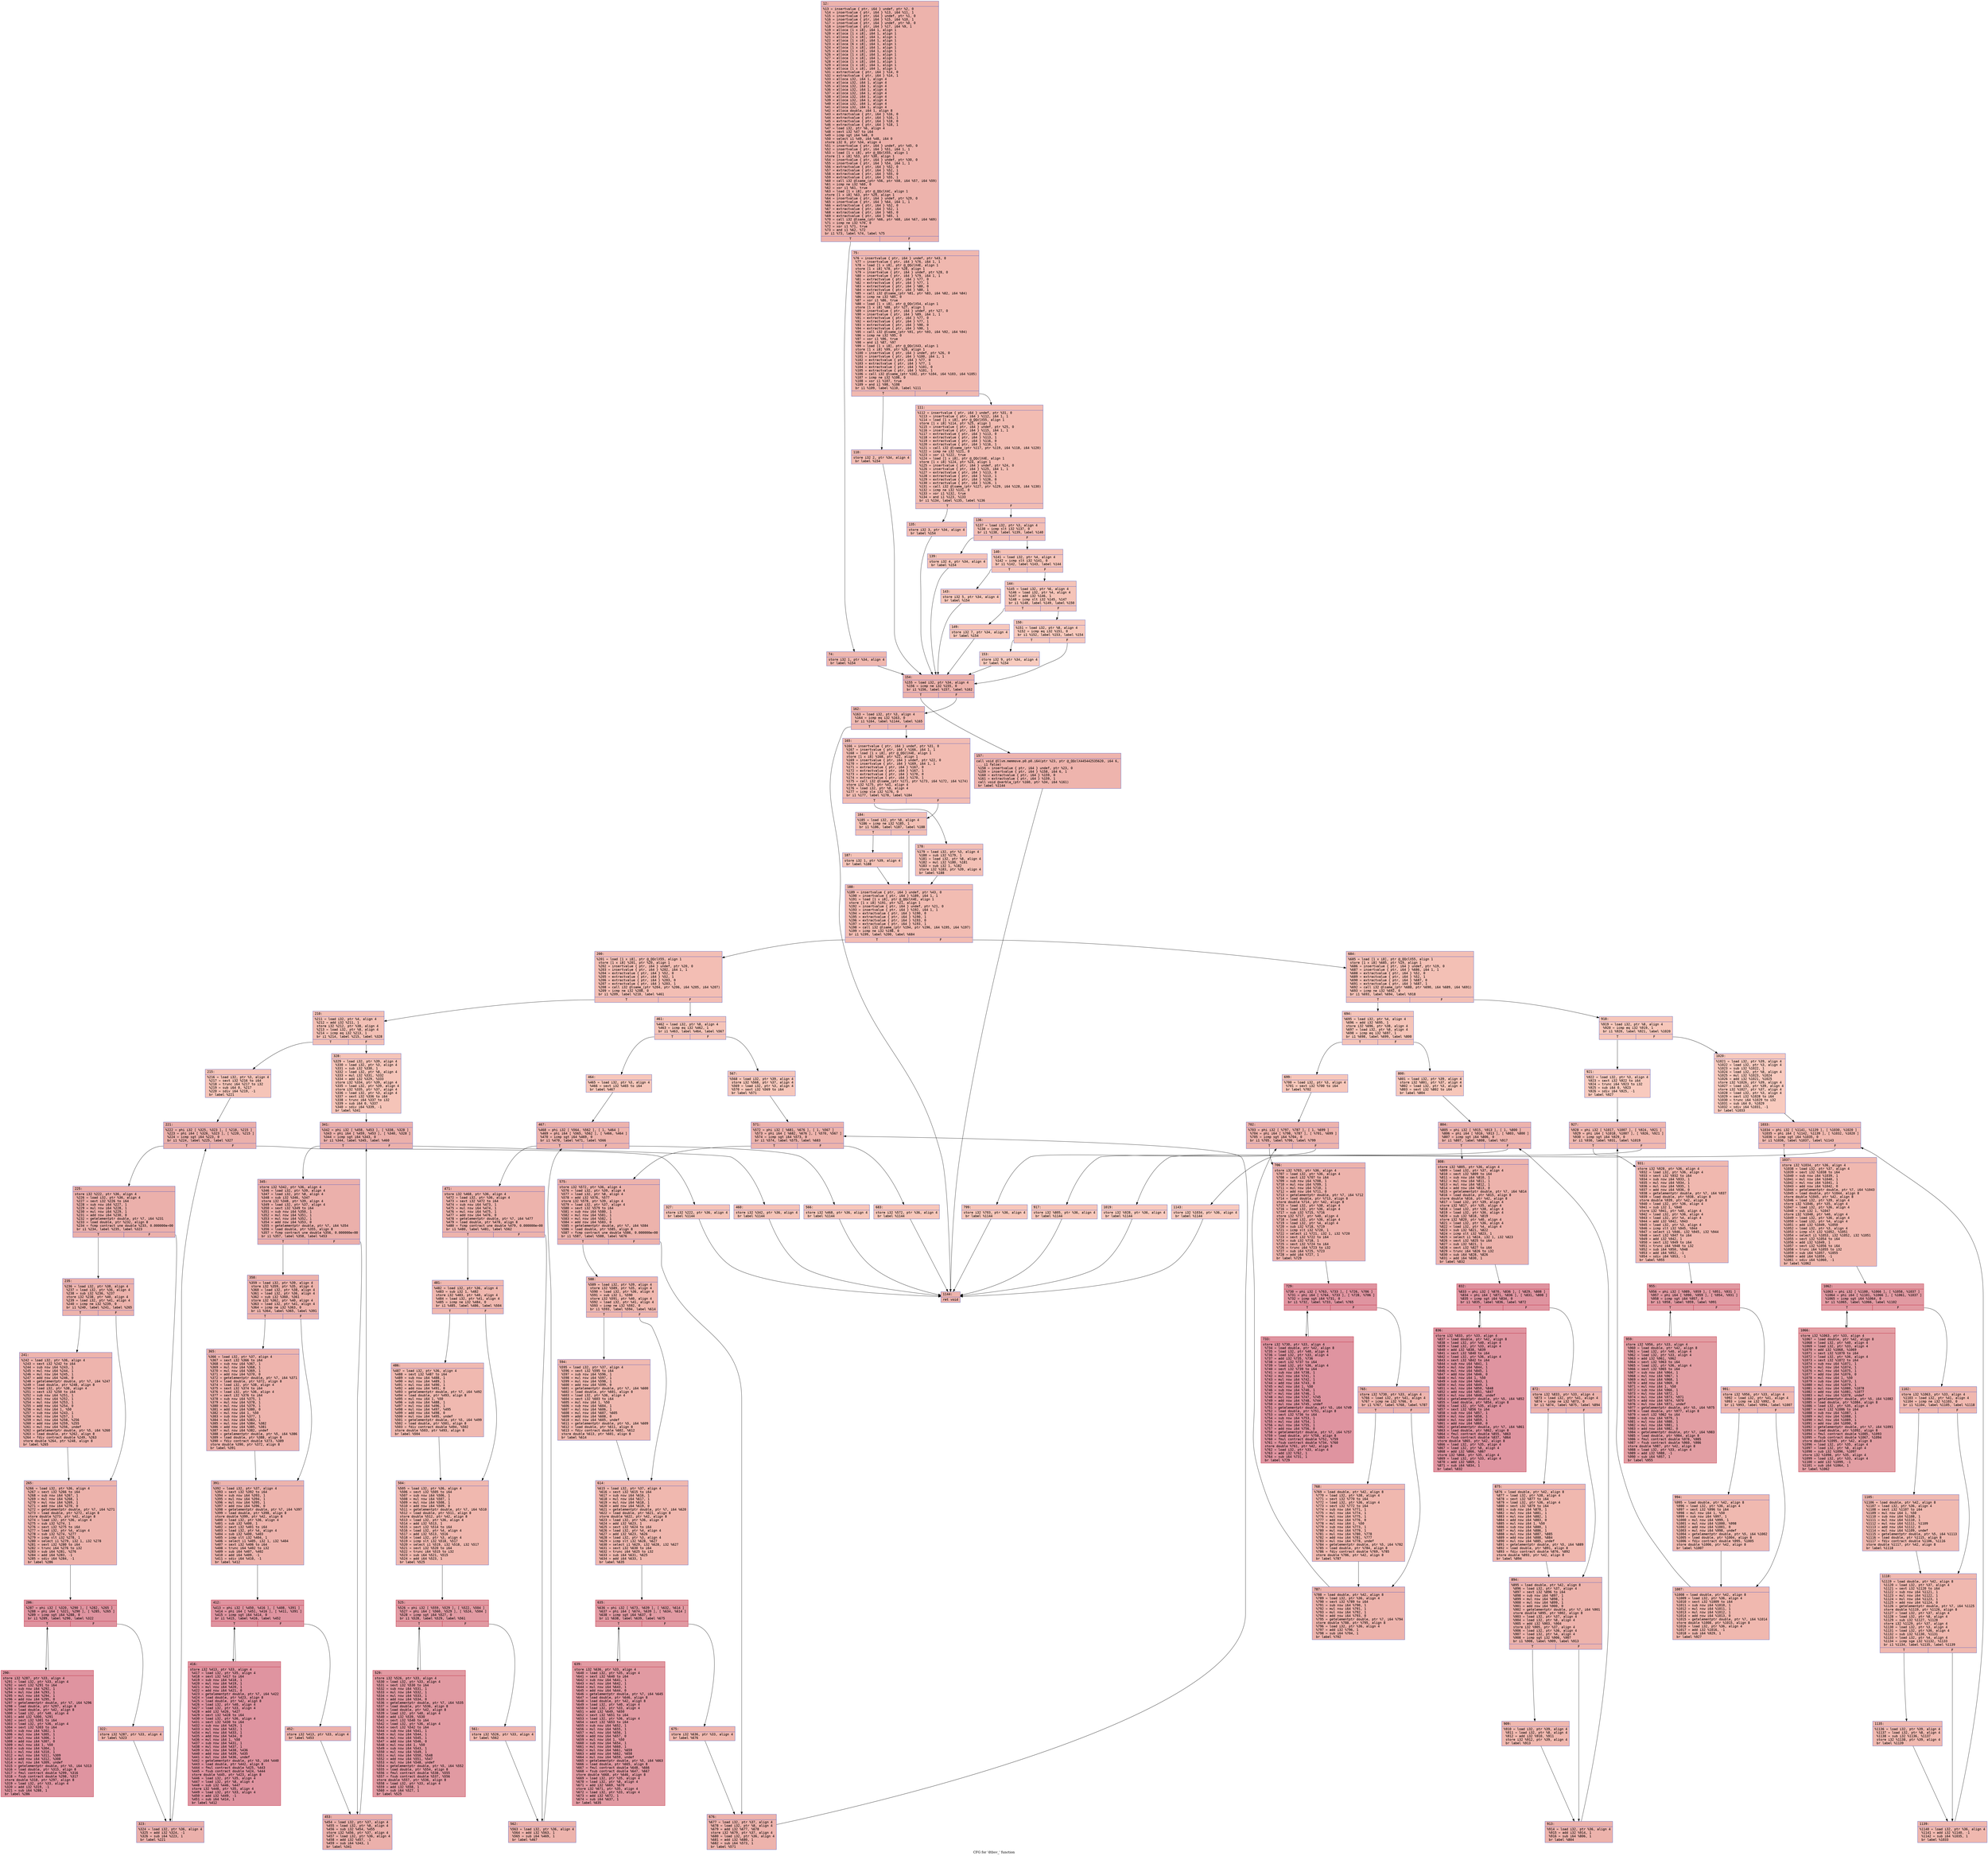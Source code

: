 digraph "CFG for 'dtbsv_' function" {
	label="CFG for 'dtbsv_' function";

	Node0x55ee1024fb30 [shape=record,color="#3d50c3ff", style=filled, fillcolor="#d6524470" fontname="Courier",label="{12:\l|  %13 = insertvalue \{ ptr, i64 \} undef, ptr %2, 0\l  %14 = insertvalue \{ ptr, i64 \} %13, i64 %11, 1\l  %15 = insertvalue \{ ptr, i64 \} undef, ptr %1, 0\l  %16 = insertvalue \{ ptr, i64 \} %15, i64 %10, 1\l  %17 = insertvalue \{ ptr, i64 \} undef, ptr %0, 0\l  %18 = insertvalue \{ ptr, i64 \} %17, i64 %9, 1\l  %19 = alloca [1 x i8], i64 1, align 1\l  %20 = alloca [1 x i8], i64 1, align 1\l  %21 = alloca [1 x i8], i64 1, align 1\l  %22 = alloca [1 x i8], i64 1, align 1\l  %23 = alloca [6 x i8], i64 1, align 1\l  %24 = alloca [1 x i8], i64 1, align 1\l  %25 = alloca [1 x i8], i64 1, align 1\l  %26 = alloca [1 x i8], i64 1, align 1\l  %27 = alloca [1 x i8], i64 1, align 1\l  %28 = alloca [1 x i8], i64 1, align 1\l  %29 = alloca [1 x i8], i64 1, align 1\l  %30 = alloca [1 x i8], i64 1, align 1\l  %31 = extractvalue \{ ptr, i64 \} %14, 0\l  %32 = extractvalue \{ ptr, i64 \} %14, 1\l  %33 = alloca i32, i64 1, align 4\l  %34 = alloca i32, i64 1, align 4\l  %35 = alloca i32, i64 1, align 4\l  %36 = alloca i32, i64 1, align 4\l  %37 = alloca i32, i64 1, align 4\l  %38 = alloca i32, i64 1, align 4\l  %39 = alloca i32, i64 1, align 4\l  %40 = alloca i32, i64 1, align 4\l  %41 = alloca i32, i64 1, align 4\l  %42 = alloca double, i64 1, align 8\l  %43 = extractvalue \{ ptr, i64 \} %16, 0\l  %44 = extractvalue \{ ptr, i64 \} %16, 1\l  %45 = extractvalue \{ ptr, i64 \} %18, 0\l  %46 = extractvalue \{ ptr, i64 \} %18, 1\l  %47 = load i32, ptr %6, align 4\l  %48 = sext i32 %47 to i64\l  %49 = icmp sgt i64 %48, 0\l  %50 = select i1 %49, i64 %48, i64 0\l  store i32 0, ptr %34, align 4\l  %51 = insertvalue \{ ptr, i64 \} undef, ptr %45, 0\l  %52 = insertvalue \{ ptr, i64 \} %51, i64 1, 1\l  %53 = load [1 x i8], ptr @_QQclX55, align 1\l  store [1 x i8] %53, ptr %30, align 1\l  %54 = insertvalue \{ ptr, i64 \} undef, ptr %30, 0\l  %55 = insertvalue \{ ptr, i64 \} %54, i64 1, 1\l  %56 = extractvalue \{ ptr, i64 \} %52, 0\l  %57 = extractvalue \{ ptr, i64 \} %52, 1\l  %58 = extractvalue \{ ptr, i64 \} %55, 0\l  %59 = extractvalue \{ ptr, i64 \} %55, 1\l  %60 = call i32 @lsame_(ptr %56, ptr %58, i64 %57, i64 %59)\l  %61 = icmp ne i32 %60, 0\l  %62 = xor i1 %61, true\l  %63 = load [1 x i8], ptr @_QQclX4C, align 1\l  store [1 x i8] %63, ptr %29, align 1\l  %64 = insertvalue \{ ptr, i64 \} undef, ptr %29, 0\l  %65 = insertvalue \{ ptr, i64 \} %64, i64 1, 1\l  %66 = extractvalue \{ ptr, i64 \} %52, 0\l  %67 = extractvalue \{ ptr, i64 \} %52, 1\l  %68 = extractvalue \{ ptr, i64 \} %65, 0\l  %69 = extractvalue \{ ptr, i64 \} %65, 1\l  %70 = call i32 @lsame_(ptr %66, ptr %68, i64 %67, i64 %69)\l  %71 = icmp ne i32 %70, 0\l  %72 = xor i1 %71, true\l  %73 = and i1 %62, %72\l  br i1 %73, label %74, label %75\l|{<s0>T|<s1>F}}"];
	Node0x55ee1024fb30:s0 -> Node0x55ee10252830[tooltip="12 -> 74\nProbability 50.00%" ];
	Node0x55ee1024fb30:s1 -> Node0x55ee10252880[tooltip="12 -> 75\nProbability 50.00%" ];
	Node0x55ee10252830 [shape=record,color="#3d50c3ff", style=filled, fillcolor="#dc5d4a70" fontname="Courier",label="{74:\l|  store i32 1, ptr %34, align 4\l  br label %154\l}"];
	Node0x55ee10252830 -> Node0x55ee10252a20[tooltip="74 -> 154\nProbability 100.00%" ];
	Node0x55ee10252880 [shape=record,color="#3d50c3ff", style=filled, fillcolor="#dc5d4a70" fontname="Courier",label="{75:\l|  %76 = insertvalue \{ ptr, i64 \} undef, ptr %43, 0\l  %77 = insertvalue \{ ptr, i64 \} %76, i64 1, 1\l  %78 = load [1 x i8], ptr @_QQclX4E, align 1\l  store [1 x i8] %78, ptr %28, align 1\l  %79 = insertvalue \{ ptr, i64 \} undef, ptr %28, 0\l  %80 = insertvalue \{ ptr, i64 \} %79, i64 1, 1\l  %81 = extractvalue \{ ptr, i64 \} %77, 0\l  %82 = extractvalue \{ ptr, i64 \} %77, 1\l  %83 = extractvalue \{ ptr, i64 \} %80, 0\l  %84 = extractvalue \{ ptr, i64 \} %80, 1\l  %85 = call i32 @lsame_(ptr %81, ptr %83, i64 %82, i64 %84)\l  %86 = icmp ne i32 %85, 0\l  %87 = xor i1 %86, true\l  %88 = load [1 x i8], ptr @_QQclX54, align 1\l  store [1 x i8] %88, ptr %27, align 1\l  %89 = insertvalue \{ ptr, i64 \} undef, ptr %27, 0\l  %90 = insertvalue \{ ptr, i64 \} %89, i64 1, 1\l  %91 = extractvalue \{ ptr, i64 \} %77, 0\l  %92 = extractvalue \{ ptr, i64 \} %77, 1\l  %93 = extractvalue \{ ptr, i64 \} %90, 0\l  %94 = extractvalue \{ ptr, i64 \} %90, 1\l  %95 = call i32 @lsame_(ptr %91, ptr %93, i64 %92, i64 %94)\l  %96 = icmp ne i32 %95, 0\l  %97 = xor i1 %96, true\l  %98 = and i1 %87, %97\l  %99 = load [1 x i8], ptr @_QQclX43, align 1\l  store [1 x i8] %99, ptr %26, align 1\l  %100 = insertvalue \{ ptr, i64 \} undef, ptr %26, 0\l  %101 = insertvalue \{ ptr, i64 \} %100, i64 1, 1\l  %102 = extractvalue \{ ptr, i64 \} %77, 0\l  %103 = extractvalue \{ ptr, i64 \} %77, 1\l  %104 = extractvalue \{ ptr, i64 \} %101, 0\l  %105 = extractvalue \{ ptr, i64 \} %101, 1\l  %106 = call i32 @lsame_(ptr %102, ptr %104, i64 %103, i64 %105)\l  %107 = icmp ne i32 %106, 0\l  %108 = xor i1 %107, true\l  %109 = and i1 %98, %108\l  br i1 %109, label %110, label %111\l|{<s0>T|<s1>F}}"];
	Node0x55ee10252880:s0 -> Node0x55ee10251520[tooltip="75 -> 110\nProbability 50.00%" ];
	Node0x55ee10252880:s1 -> Node0x55ee10254b40[tooltip="75 -> 111\nProbability 50.00%" ];
	Node0x55ee10251520 [shape=record,color="#3d50c3ff", style=filled, fillcolor="#e1675170" fontname="Courier",label="{110:\l|  store i32 2, ptr %34, align 4\l  br label %154\l}"];
	Node0x55ee10251520 -> Node0x55ee10252a20[tooltip="110 -> 154\nProbability 100.00%" ];
	Node0x55ee10254b40 [shape=record,color="#3d50c3ff", style=filled, fillcolor="#e1675170" fontname="Courier",label="{111:\l|  %112 = insertvalue \{ ptr, i64 \} undef, ptr %31, 0\l  %113 = insertvalue \{ ptr, i64 \} %112, i64 1, 1\l  %114 = load [1 x i8], ptr @_QQclX55, align 1\l  store [1 x i8] %114, ptr %25, align 1\l  %115 = insertvalue \{ ptr, i64 \} undef, ptr %25, 0\l  %116 = insertvalue \{ ptr, i64 \} %115, i64 1, 1\l  %117 = extractvalue \{ ptr, i64 \} %113, 0\l  %118 = extractvalue \{ ptr, i64 \} %113, 1\l  %119 = extractvalue \{ ptr, i64 \} %116, 0\l  %120 = extractvalue \{ ptr, i64 \} %116, 1\l  %121 = call i32 @lsame_(ptr %117, ptr %119, i64 %118, i64 %120)\l  %122 = icmp ne i32 %121, 0\l  %123 = xor i1 %122, true\l  %124 = load [1 x i8], ptr @_QQclX4E, align 1\l  store [1 x i8] %124, ptr %24, align 1\l  %125 = insertvalue \{ ptr, i64 \} undef, ptr %24, 0\l  %126 = insertvalue \{ ptr, i64 \} %125, i64 1, 1\l  %127 = extractvalue \{ ptr, i64 \} %113, 0\l  %128 = extractvalue \{ ptr, i64 \} %113, 1\l  %129 = extractvalue \{ ptr, i64 \} %126, 0\l  %130 = extractvalue \{ ptr, i64 \} %126, 1\l  %131 = call i32 @lsame_(ptr %127, ptr %129, i64 %128, i64 %130)\l  %132 = icmp ne i32 %131, 0\l  %133 = xor i1 %132, true\l  %134 = and i1 %123, %133\l  br i1 %134, label %135, label %136\l|{<s0>T|<s1>F}}"];
	Node0x55ee10254b40:s0 -> Node0x55ee10255da0[tooltip="111 -> 135\nProbability 50.00%" ];
	Node0x55ee10254b40:s1 -> Node0x55ee10255df0[tooltip="111 -> 136\nProbability 50.00%" ];
	Node0x55ee10255da0 [shape=record,color="#3d50c3ff", style=filled, fillcolor="#e36c5570" fontname="Courier",label="{135:\l|  store i32 3, ptr %34, align 4\l  br label %154\l}"];
	Node0x55ee10255da0 -> Node0x55ee10252a20[tooltip="135 -> 154\nProbability 100.00%" ];
	Node0x55ee10255df0 [shape=record,color="#3d50c3ff", style=filled, fillcolor="#e36c5570" fontname="Courier",label="{136:\l|  %137 = load i32, ptr %3, align 4\l  %138 = icmp slt i32 %137, 0\l  br i1 %138, label %139, label %140\l|{<s0>T|<s1>F}}"];
	Node0x55ee10255df0:s0 -> Node0x55ee10256110[tooltip="136 -> 139\nProbability 37.50%" ];
	Node0x55ee10255df0:s1 -> Node0x55ee10256160[tooltip="136 -> 140\nProbability 62.50%" ];
	Node0x55ee10256110 [shape=record,color="#3d50c3ff", style=filled, fillcolor="#e97a5f70" fontname="Courier",label="{139:\l|  store i32 4, ptr %34, align 4\l  br label %154\l}"];
	Node0x55ee10256110 -> Node0x55ee10252a20[tooltip="139 -> 154\nProbability 100.00%" ];
	Node0x55ee10256160 [shape=record,color="#3d50c3ff", style=filled, fillcolor="#e8765c70" fontname="Courier",label="{140:\l|  %141 = load i32, ptr %4, align 4\l  %142 = icmp slt i32 %141, 0\l  br i1 %142, label %143, label %144\l|{<s0>T|<s1>F}}"];
	Node0x55ee10256160:s0 -> Node0x55ee10256480[tooltip="140 -> 143\nProbability 37.50%" ];
	Node0x55ee10256160:s1 -> Node0x55ee102564d0[tooltip="140 -> 144\nProbability 62.50%" ];
	Node0x55ee10256480 [shape=record,color="#3d50c3ff", style=filled, fillcolor="#ec7f6370" fontname="Courier",label="{143:\l|  store i32 5, ptr %34, align 4\l  br label %154\l}"];
	Node0x55ee10256480 -> Node0x55ee10252a20[tooltip="143 -> 154\nProbability 100.00%" ];
	Node0x55ee102564d0 [shape=record,color="#3d50c3ff", style=filled, fillcolor="#e97a5f70" fontname="Courier",label="{144:\l|  %145 = load i32, ptr %6, align 4\l  %146 = load i32, ptr %4, align 4\l  %147 = add i32 %146, 1\l  %148 = icmp slt i32 %145, %147\l  br i1 %148, label %149, label %150\l|{<s0>T|<s1>F}}"];
	Node0x55ee102564d0:s0 -> Node0x55ee10256900[tooltip="144 -> 149\nProbability 50.00%" ];
	Node0x55ee102564d0:s1 -> Node0x55ee10256950[tooltip="144 -> 150\nProbability 50.00%" ];
	Node0x55ee10256900 [shape=record,color="#3d50c3ff", style=filled, fillcolor="#ed836670" fontname="Courier",label="{149:\l|  store i32 7, ptr %34, align 4\l  br label %154\l}"];
	Node0x55ee10256900 -> Node0x55ee10252a20[tooltip="149 -> 154\nProbability 100.00%" ];
	Node0x55ee10256950 [shape=record,color="#3d50c3ff", style=filled, fillcolor="#ed836670" fontname="Courier",label="{150:\l|  %151 = load i32, ptr %8, align 4\l  %152 = icmp eq i32 %151, 0\l  br i1 %152, label %153, label %154\l|{<s0>T|<s1>F}}"];
	Node0x55ee10256950:s0 -> Node0x55ee10256c70[tooltip="150 -> 153\nProbability 37.50%" ];
	Node0x55ee10256950:s1 -> Node0x55ee10252a20[tooltip="150 -> 154\nProbability 62.50%" ];
	Node0x55ee10256c70 [shape=record,color="#3d50c3ff", style=filled, fillcolor="#f08b6e70" fontname="Courier",label="{153:\l|  store i32 9, ptr %34, align 4\l  br label %154\l}"];
	Node0x55ee10256c70 -> Node0x55ee10252a20[tooltip="153 -> 154\nProbability 100.00%" ];
	Node0x55ee10252a20 [shape=record,color="#3d50c3ff", style=filled, fillcolor="#d6524470" fontname="Courier",label="{154:\l|  %155 = load i32, ptr %34, align 4\l  %156 = icmp ne i32 %155, 0\l  br i1 %156, label %157, label %162\l|{<s0>T|<s1>F}}"];
	Node0x55ee10252a20:s0 -> Node0x55ee10256f90[tooltip="154 -> 157\nProbability 62.50%" ];
	Node0x55ee10252a20:s1 -> Node0x55ee10256fe0[tooltip="154 -> 162\nProbability 37.50%" ];
	Node0x55ee10256f90 [shape=record,color="#3d50c3ff", style=filled, fillcolor="#d8564670" fontname="Courier",label="{157:\l|  call void @llvm.memmove.p0.p0.i64(ptr %23, ptr @_QQclX445442535620, i64 6,\l... i1 false)\l  %158 = insertvalue \{ ptr, i64 \} undef, ptr %23, 0\l  %159 = insertvalue \{ ptr, i64 \} %158, i64 6, 1\l  %160 = extractvalue \{ ptr, i64 \} %159, 0\l  %161 = extractvalue \{ ptr, i64 \} %159, 1\l  call void @xerbla_(ptr %160, ptr %34, i64 %161)\l  br label %1144\l}"];
	Node0x55ee10256f90 -> Node0x55ee102575e0[tooltip="157 -> 1144\nProbability 100.00%" ];
	Node0x55ee10256fe0 [shape=record,color="#3d50c3ff", style=filled, fillcolor="#dc5d4a70" fontname="Courier",label="{162:\l|  %163 = load i32, ptr %3, align 4\l  %164 = icmp eq i32 %163, 0\l  br i1 %164, label %1144, label %165\l|{<s0>T|<s1>F}}"];
	Node0x55ee10256fe0:s0 -> Node0x55ee102575e0[tooltip="162 -> 1144\nProbability 37.50%" ];
	Node0x55ee10256fe0:s1 -> Node0x55ee102624c0[tooltip="162 -> 165\nProbability 62.50%" ];
	Node0x55ee102624c0 [shape=record,color="#3d50c3ff", style=filled, fillcolor="#e1675170" fontname="Courier",label="{165:\l|  %166 = insertvalue \{ ptr, i64 \} undef, ptr %31, 0\l  %167 = insertvalue \{ ptr, i64 \} %166, i64 1, 1\l  %168 = load [1 x i8], ptr @_QQclX4E, align 1\l  store [1 x i8] %168, ptr %22, align 1\l  %169 = insertvalue \{ ptr, i64 \} undef, ptr %22, 0\l  %170 = insertvalue \{ ptr, i64 \} %169, i64 1, 1\l  %171 = extractvalue \{ ptr, i64 \} %167, 0\l  %172 = extractvalue \{ ptr, i64 \} %167, 1\l  %173 = extractvalue \{ ptr, i64 \} %170, 0\l  %174 = extractvalue \{ ptr, i64 \} %170, 1\l  %175 = call i32 @lsame_(ptr %171, ptr %173, i64 %172, i64 %174)\l  store i32 %175, ptr %41, align 4\l  %176 = load i32, ptr %8, align 4\l  %177 = icmp sle i32 %176, 0\l  br i1 %177, label %178, label %184\l|{<s0>T|<s1>F}}"];
	Node0x55ee102624c0:s0 -> Node0x55ee10262ee0[tooltip="165 -> 178\nProbability 50.00%" ];
	Node0x55ee102624c0:s1 -> Node0x55ee10262f30[tooltip="165 -> 184\nProbability 50.00%" ];
	Node0x55ee10262ee0 [shape=record,color="#3d50c3ff", style=filled, fillcolor="#e5705870" fontname="Courier",label="{178:\l|  %179 = load i32, ptr %3, align 4\l  %180 = sub i32 %179, 1\l  %181 = load i32, ptr %8, align 4\l  %182 = mul i32 %180, %181\l  %183 = sub i32 1, %182\l  store i32 %183, ptr %39, align 4\l  br label %188\l}"];
	Node0x55ee10262ee0 -> Node0x55ee10263380[tooltip="178 -> 188\nProbability 100.00%" ];
	Node0x55ee10262f30 [shape=record,color="#3d50c3ff", style=filled, fillcolor="#e5705870" fontname="Courier",label="{184:\l|  %185 = load i32, ptr %8, align 4\l  %186 = icmp ne i32 %185, 1\l  br i1 %186, label %187, label %188\l|{<s0>T|<s1>F}}"];
	Node0x55ee10262f30:s0 -> Node0x55ee10263550[tooltip="184 -> 187\nProbability 50.00%" ];
	Node0x55ee10262f30:s1 -> Node0x55ee10263380[tooltip="184 -> 188\nProbability 50.00%" ];
	Node0x55ee10263550 [shape=record,color="#3d50c3ff", style=filled, fillcolor="#e8765c70" fontname="Courier",label="{187:\l|  store i32 1, ptr %39, align 4\l  br label %188\l}"];
	Node0x55ee10263550 -> Node0x55ee10263380[tooltip="187 -> 188\nProbability 100.00%" ];
	Node0x55ee10263380 [shape=record,color="#3d50c3ff", style=filled, fillcolor="#e1675170" fontname="Courier",label="{188:\l|  %189 = insertvalue \{ ptr, i64 \} undef, ptr %43, 0\l  %190 = insertvalue \{ ptr, i64 \} %189, i64 1, 1\l  %191 = load [1 x i8], ptr @_QQclX4E, align 1\l  store [1 x i8] %191, ptr %21, align 1\l  %192 = insertvalue \{ ptr, i64 \} undef, ptr %21, 0\l  %193 = insertvalue \{ ptr, i64 \} %192, i64 1, 1\l  %194 = extractvalue \{ ptr, i64 \} %190, 0\l  %195 = extractvalue \{ ptr, i64 \} %190, 1\l  %196 = extractvalue \{ ptr, i64 \} %193, 0\l  %197 = extractvalue \{ ptr, i64 \} %193, 1\l  %198 = call i32 @lsame_(ptr %194, ptr %196, i64 %195, i64 %197)\l  %199 = icmp ne i32 %198, 0\l  br i1 %199, label %200, label %684\l|{<s0>T|<s1>F}}"];
	Node0x55ee10263380:s0 -> Node0x55ee10253fa0[tooltip="188 -> 200\nProbability 62.50%" ];
	Node0x55ee10263380:s1 -> Node0x55ee10253ff0[tooltip="188 -> 684\nProbability 37.50%" ];
	Node0x55ee10253fa0 [shape=record,color="#3d50c3ff", style=filled, fillcolor="#e36c5570" fontname="Courier",label="{200:\l|  %201 = load [1 x i8], ptr @_QQclX55, align 1\l  store [1 x i8] %201, ptr %20, align 1\l  %202 = insertvalue \{ ptr, i64 \} undef, ptr %20, 0\l  %203 = insertvalue \{ ptr, i64 \} %202, i64 1, 1\l  %204 = extractvalue \{ ptr, i64 \} %52, 0\l  %205 = extractvalue \{ ptr, i64 \} %52, 1\l  %206 = extractvalue \{ ptr, i64 \} %203, 0\l  %207 = extractvalue \{ ptr, i64 \} %203, 1\l  %208 = call i32 @lsame_(ptr %204, ptr %206, i64 %205, i64 %207)\l  %209 = icmp ne i32 %208, 0\l  br i1 %209, label %210, label %461\l|{<s0>T|<s1>F}}"];
	Node0x55ee10253fa0:s0 -> Node0x55ee10254790[tooltip="200 -> 210\nProbability 62.50%" ];
	Node0x55ee10253fa0:s1 -> Node0x55ee102547e0[tooltip="200 -> 461\nProbability 37.50%" ];
	Node0x55ee10254790 [shape=record,color="#3d50c3ff", style=filled, fillcolor="#e5705870" fontname="Courier",label="{210:\l|  %211 = load i32, ptr %4, align 4\l  %212 = add i32 %211, 1\l  store i32 %212, ptr %38, align 4\l  %213 = load i32, ptr %8, align 4\l  %214 = icmp eq i32 %213, 1\l  br i1 %214, label %215, label %328\l|{<s0>T|<s1>F}}"];
	Node0x55ee10254790:s0 -> Node0x55ee10265b90[tooltip="210 -> 215\nProbability 50.00%" ];
	Node0x55ee10254790:s1 -> Node0x55ee10265be0[tooltip="210 -> 328\nProbability 50.00%" ];
	Node0x55ee10265b90 [shape=record,color="#3d50c3ff", style=filled, fillcolor="#e97a5f70" fontname="Courier",label="{215:\l|  %216 = load i32, ptr %3, align 4\l  %217 = sext i32 %216 to i64\l  %218 = trunc i64 %217 to i32\l  %219 = sub i64 0, %217\l  %220 = sdiv i64 %219, -1\l  br label %221\l}"];
	Node0x55ee10265b90 -> Node0x55ee10265f60[tooltip="215 -> 221\nProbability 100.00%" ];
	Node0x55ee10265f60 [shape=record,color="#3d50c3ff", style=filled, fillcolor="#d24b4070" fontname="Courier",label="{221:\l|  %222 = phi i32 [ %325, %323 ], [ %218, %215 ]\l  %223 = phi i64 [ %326, %323 ], [ %220, %215 ]\l  %224 = icmp sgt i64 %223, 0\l  br i1 %224, label %225, label %327\l|{<s0>T|<s1>F}}"];
	Node0x55ee10265f60:s0 -> Node0x55ee10266280[tooltip="221 -> 225\nProbability 96.88%" ];
	Node0x55ee10265f60:s1 -> Node0x55ee102662d0[tooltip="221 -> 327\nProbability 3.12%" ];
	Node0x55ee10266280 [shape=record,color="#3d50c3ff", style=filled, fillcolor="#d24b4070" fontname="Courier",label="{225:\l|  store i32 %222, ptr %36, align 4\l  %226 = load i32, ptr %36, align 4\l  %227 = sext i32 %226 to i64\l  %228 = sub nsw i64 %227, 1\l  %229 = mul nsw i64 %228, 1\l  %230 = mul nsw i64 %229, 1\l  %231 = add nsw i64 %230, 0\l  %232 = getelementptr double, ptr %7, i64 %231\l  %233 = load double, ptr %232, align 8\l  %234 = fcmp contract une double %233, 0.000000e+00\l  br i1 %234, label %235, label %323\l|{<s0>T|<s1>F}}"];
	Node0x55ee10266280:s0 -> Node0x55ee10266950[tooltip="225 -> 235\nProbability 62.50%" ];
	Node0x55ee10266280:s1 -> Node0x55ee10266020[tooltip="225 -> 323\nProbability 37.50%" ];
	Node0x55ee10266950 [shape=record,color="#3d50c3ff", style=filled, fillcolor="#d6524470" fontname="Courier",label="{235:\l|  %236 = load i32, ptr %38, align 4\l  %237 = load i32, ptr %36, align 4\l  %238 = sub i32 %236, %237\l  store i32 %238, ptr %40, align 4\l  %239 = load i32, ptr %41, align 4\l  %240 = icmp ne i32 %239, 0\l  br i1 %240, label %241, label %265\l|{<s0>T|<s1>F}}"];
	Node0x55ee10266950:s0 -> Node0x55ee10266d90[tooltip="235 -> 241\nProbability 62.50%" ];
	Node0x55ee10266950:s1 -> Node0x55ee10266de0[tooltip="235 -> 265\nProbability 37.50%" ];
	Node0x55ee10266d90 [shape=record,color="#3d50c3ff", style=filled, fillcolor="#d8564670" fontname="Courier",label="{241:\l|  %242 = load i32, ptr %36, align 4\l  %243 = sext i32 %242 to i64\l  %244 = sub nsw i64 %243, 1\l  %245 = mul nsw i64 %244, 1\l  %246 = mul nsw i64 %245, 1\l  %247 = add nsw i64 %246, 0\l  %248 = getelementptr double, ptr %7, i64 %247\l  %249 = load double, ptr %248, align 8\l  %250 = load i32, ptr %38, align 4\l  %251 = sext i32 %250 to i64\l  %252 = sub nsw i64 %251, 1\l  %253 = mul nsw i64 %252, 1\l  %254 = mul nsw i64 %253, 1\l  %255 = add nsw i64 %254, 0\l  %256 = mul nsw i64 1, %50\l  %257 = sub nsw i64 %243, 1\l  %258 = mul nsw i64 %257, 1\l  %259 = mul nsw i64 %258, %256\l  %260 = add nsw i64 %259, %255\l  %261 = mul nsw i64 %256, undef\l  %262 = getelementptr double, ptr %5, i64 %260\l  %263 = load double, ptr %262, align 8\l  %264 = fdiv contract double %249, %263\l  store double %264, ptr %248, align 8\l  br label %265\l}"];
	Node0x55ee10266d90 -> Node0x55ee10266de0[tooltip="241 -> 265\nProbability 100.00%" ];
	Node0x55ee10266de0 [shape=record,color="#3d50c3ff", style=filled, fillcolor="#d6524470" fontname="Courier",label="{265:\l|  %266 = load i32, ptr %36, align 4\l  %267 = sext i32 %266 to i64\l  %268 = sub nsw i64 %267, 1\l  %269 = mul nsw i64 %268, 1\l  %270 = mul nsw i64 %269, 1\l  %271 = add nsw i64 %270, 0\l  %272 = getelementptr double, ptr %7, i64 %271\l  %273 = load double, ptr %272, align 8\l  store double %273, ptr %42, align 8\l  %274 = load i32, ptr %36, align 4\l  %275 = sub i32 %274, 1\l  %276 = sext i32 %275 to i64\l  %277 = load i32, ptr %4, align 4\l  %278 = sub i32 %274, %277\l  %279 = icmp slt i32 %278, 1\l  %280 = select i1 %279, i32 1, i32 %278\l  %281 = sext i32 %280 to i64\l  %282 = trunc i64 %276 to i32\l  %283 = sub i64 %281, %276\l  %284 = add i64 %283, -1\l  %285 = sdiv i64 %284, -1\l  br label %286\l}"];
	Node0x55ee10266de0 -> Node0x55ee102687d0[tooltip="265 -> 286\nProbability 100.00%" ];
	Node0x55ee102687d0 [shape=record,color="#b70d28ff", style=filled, fillcolor="#b70d2870" fontname="Courier",label="{286:\l|  %287 = phi i32 [ %320, %290 ], [ %282, %265 ]\l  %288 = phi i64 [ %321, %290 ], [ %285, %265 ]\l  %289 = icmp sgt i64 %288, 0\l  br i1 %289, label %290, label %322\l|{<s0>T|<s1>F}}"];
	Node0x55ee102687d0:s0 -> Node0x55ee10268890[tooltip="286 -> 290\nProbability 96.88%" ];
	Node0x55ee102687d0:s1 -> Node0x55ee10268af0[tooltip="286 -> 322\nProbability 3.12%" ];
	Node0x55ee10268890 [shape=record,color="#b70d28ff", style=filled, fillcolor="#b70d2870" fontname="Courier",label="{290:\l|  store i32 %287, ptr %33, align 4\l  %291 = load i32, ptr %33, align 4\l  %292 = sext i32 %291 to i64\l  %293 = sub nsw i64 %292, 1\l  %294 = mul nsw i64 %293, 1\l  %295 = mul nsw i64 %294, 1\l  %296 = add nsw i64 %295, 0\l  %297 = getelementptr double, ptr %7, i64 %296\l  %298 = load double, ptr %297, align 8\l  %299 = load double, ptr %42, align 8\l  %300 = load i32, ptr %40, align 4\l  %301 = add i32 %300, %291\l  %302 = sext i32 %301 to i64\l  %303 = load i32, ptr %36, align 4\l  %304 = sext i32 %303 to i64\l  %305 = sub nsw i64 %302, 1\l  %306 = mul nsw i64 %305, 1\l  %307 = mul nsw i64 %306, 1\l  %308 = add nsw i64 %307, 0\l  %309 = mul nsw i64 1, %50\l  %310 = sub nsw i64 %304, 1\l  %311 = mul nsw i64 %310, 1\l  %312 = mul nsw i64 %311, %309\l  %313 = add nsw i64 %312, %308\l  %314 = mul nsw i64 %309, undef\l  %315 = getelementptr double, ptr %5, i64 %313\l  %316 = load double, ptr %315, align 8\l  %317 = fmul contract double %299, %316\l  %318 = fsub contract double %298, %317\l  store double %318, ptr %297, align 8\l  %319 = load i32, ptr %33, align 4\l  %320 = add i32 %319, -1\l  %321 = sub i64 %288, 1\l  br label %286\l}"];
	Node0x55ee10268890 -> Node0x55ee102687d0[tooltip="290 -> 286\nProbability 100.00%" ];
	Node0x55ee10268af0 [shape=record,color="#3d50c3ff", style=filled, fillcolor="#d6524470" fontname="Courier",label="{322:\l|  store i32 %287, ptr %33, align 4\l  br label %323\l}"];
	Node0x55ee10268af0 -> Node0x55ee10266020[tooltip="322 -> 323\nProbability 100.00%" ];
	Node0x55ee10266020 [shape=record,color="#3d50c3ff", style=filled, fillcolor="#d24b4070" fontname="Courier",label="{323:\l|  %324 = load i32, ptr %36, align 4\l  %325 = add i32 %324, -1\l  %326 = sub i64 %223, 1\l  br label %221\l}"];
	Node0x55ee10266020 -> Node0x55ee10265f60[tooltip="323 -> 221\nProbability 100.00%" ];
	Node0x55ee102662d0 [shape=record,color="#3d50c3ff", style=filled, fillcolor="#e97a5f70" fontname="Courier",label="{327:\l|  store i32 %222, ptr %36, align 4\l  br label %1144\l}"];
	Node0x55ee102662d0 -> Node0x55ee102575e0[tooltip="327 -> 1144\nProbability 100.00%" ];
	Node0x55ee10265be0 [shape=record,color="#3d50c3ff", style=filled, fillcolor="#e97a5f70" fontname="Courier",label="{328:\l|  %329 = load i32, ptr %39, align 4\l  %330 = load i32, ptr %3, align 4\l  %331 = sub i32 %330, 1\l  %332 = load i32, ptr %8, align 4\l  %333 = mul i32 %331, %332\l  %334 = add i32 %329, %333\l  store i32 %334, ptr %39, align 4\l  %335 = load i32, ptr %39, align 4\l  store i32 %335, ptr %37, align 4\l  %336 = load i32, ptr %3, align 4\l  %337 = sext i32 %336 to i64\l  %338 = trunc i64 %337 to i32\l  %339 = sub i64 0, %337\l  %340 = sdiv i64 %339, -1\l  br label %341\l}"];
	Node0x55ee10265be0 -> Node0x55ee1026aa00[tooltip="328 -> 341\nProbability 100.00%" ];
	Node0x55ee1026aa00 [shape=record,color="#3d50c3ff", style=filled, fillcolor="#d24b4070" fontname="Courier",label="{341:\l|  %342 = phi i32 [ %458, %453 ], [ %338, %328 ]\l  %343 = phi i64 [ %459, %453 ], [ %340, %328 ]\l  %344 = icmp sgt i64 %343, 0\l  br i1 %344, label %345, label %460\l|{<s0>T|<s1>F}}"];
	Node0x55ee1026aa00:s0 -> Node0x55ee1026ad20[tooltip="341 -> 345\nProbability 96.88%" ];
	Node0x55ee1026aa00:s1 -> Node0x55ee1026ad70[tooltip="341 -> 460\nProbability 3.12%" ];
	Node0x55ee1026ad20 [shape=record,color="#3d50c3ff", style=filled, fillcolor="#d24b4070" fontname="Courier",label="{345:\l|  store i32 %342, ptr %36, align 4\l  %346 = load i32, ptr %39, align 4\l  %347 = load i32, ptr %8, align 4\l  %348 = sub i32 %346, %347\l  store i32 %348, ptr %39, align 4\l  %349 = load i32, ptr %37, align 4\l  %350 = sext i32 %349 to i64\l  %351 = sub nsw i64 %350, 1\l  %352 = mul nsw i64 %351, 1\l  %353 = mul nsw i64 %352, 1\l  %354 = add nsw i64 %353, 0\l  %355 = getelementptr double, ptr %7, i64 %354\l  %356 = load double, ptr %355, align 8\l  %357 = fcmp contract une double %356, 0.000000e+00\l  br i1 %357, label %358, label %453\l|{<s0>T|<s1>F}}"];
	Node0x55ee1026ad20:s0 -> Node0x55ee1026b620[tooltip="345 -> 358\nProbability 62.50%" ];
	Node0x55ee1026ad20:s1 -> Node0x55ee1026aac0[tooltip="345 -> 453\nProbability 37.50%" ];
	Node0x55ee1026b620 [shape=record,color="#3d50c3ff", style=filled, fillcolor="#d6524470" fontname="Courier",label="{358:\l|  %359 = load i32, ptr %39, align 4\l  store i32 %359, ptr %35, align 4\l  %360 = load i32, ptr %38, align 4\l  %361 = load i32, ptr %36, align 4\l  %362 = sub i32 %360, %361\l  store i32 %362, ptr %40, align 4\l  %363 = load i32, ptr %41, align 4\l  %364 = icmp ne i32 %363, 0\l  br i1 %364, label %365, label %391\l|{<s0>T|<s1>F}}"];
	Node0x55ee1026b620:s0 -> Node0x55ee1026bb80[tooltip="358 -> 365\nProbability 62.50%" ];
	Node0x55ee1026b620:s1 -> Node0x55ee1026bbd0[tooltip="358 -> 391\nProbability 37.50%" ];
	Node0x55ee1026bb80 [shape=record,color="#3d50c3ff", style=filled, fillcolor="#d8564670" fontname="Courier",label="{365:\l|  %366 = load i32, ptr %37, align 4\l  %367 = sext i32 %366 to i64\l  %368 = sub nsw i64 %367, 1\l  %369 = mul nsw i64 %368, 1\l  %370 = mul nsw i64 %369, 1\l  %371 = add nsw i64 %370, 0\l  %372 = getelementptr double, ptr %7, i64 %371\l  %373 = load double, ptr %372, align 8\l  %374 = load i32, ptr %38, align 4\l  %375 = sext i32 %374 to i64\l  %376 = load i32, ptr %36, align 4\l  %377 = sext i32 %376 to i64\l  %378 = sub nsw i64 %375, 1\l  %379 = mul nsw i64 %378, 1\l  %380 = mul nsw i64 %379, 1\l  %381 = add nsw i64 %380, 0\l  %382 = mul nsw i64 1, %50\l  %383 = sub nsw i64 %377, 1\l  %384 = mul nsw i64 %383, 1\l  %385 = mul nsw i64 %384, %382\l  %386 = add nsw i64 %385, %381\l  %387 = mul nsw i64 %382, undef\l  %388 = getelementptr double, ptr %5, i64 %386\l  %389 = load double, ptr %388, align 8\l  %390 = fdiv contract double %373, %389\l  store double %390, ptr %372, align 8\l  br label %391\l}"];
	Node0x55ee1026bb80 -> Node0x55ee1026bbd0[tooltip="365 -> 391\nProbability 100.00%" ];
	Node0x55ee1026bbd0 [shape=record,color="#3d50c3ff", style=filled, fillcolor="#d6524470" fontname="Courier",label="{391:\l|  %392 = load i32, ptr %37, align 4\l  %393 = sext i32 %392 to i64\l  %394 = sub nsw i64 %393, 1\l  %395 = mul nsw i64 %394, 1\l  %396 = mul nsw i64 %395, 1\l  %397 = add nsw i64 %396, 0\l  %398 = getelementptr double, ptr %7, i64 %397\l  %399 = load double, ptr %398, align 8\l  store double %399, ptr %42, align 8\l  %400 = load i32, ptr %36, align 4\l  %401 = sub i32 %400, 1\l  %402 = sext i32 %401 to i64\l  %403 = load i32, ptr %4, align 4\l  %404 = sub i32 %400, %403\l  %405 = icmp slt i32 %404, 1\l  %406 = select i1 %405, i32 1, i32 %404\l  %407 = sext i32 %406 to i64\l  %408 = trunc i64 %402 to i32\l  %409 = sub i64 %407, %402\l  %410 = add i64 %409, -1\l  %411 = sdiv i64 %410, -1\l  br label %412\l}"];
	Node0x55ee1026bbd0 -> Node0x55ee10264990[tooltip="391 -> 412\nProbability 100.00%" ];
	Node0x55ee10264990 [shape=record,color="#b70d28ff", style=filled, fillcolor="#b70d2870" fontname="Courier",label="{412:\l|  %413 = phi i32 [ %450, %416 ], [ %408, %391 ]\l  %414 = phi i64 [ %451, %416 ], [ %411, %391 ]\l  %415 = icmp sgt i64 %414, 0\l  br i1 %415, label %416, label %452\l|{<s0>T|<s1>F}}"];
	Node0x55ee10264990:s0 -> Node0x55ee10264a50[tooltip="412 -> 416\nProbability 96.88%" ];
	Node0x55ee10264990:s1 -> Node0x55ee10264cb0[tooltip="412 -> 452\nProbability 3.12%" ];
	Node0x55ee10264a50 [shape=record,color="#b70d28ff", style=filled, fillcolor="#b70d2870" fontname="Courier",label="{416:\l|  store i32 %413, ptr %33, align 4\l  %417 = load i32, ptr %35, align 4\l  %418 = sext i32 %417 to i64\l  %419 = sub nsw i64 %418, 1\l  %420 = mul nsw i64 %419, 1\l  %421 = mul nsw i64 %420, 1\l  %422 = add nsw i64 %421, 0\l  %423 = getelementptr double, ptr %7, i64 %422\l  %424 = load double, ptr %423, align 8\l  %425 = load double, ptr %42, align 8\l  %426 = load i32, ptr %40, align 4\l  %427 = load i32, ptr %33, align 4\l  %428 = add i32 %426, %427\l  %429 = sext i32 %428 to i64\l  %430 = load i32, ptr %36, align 4\l  %431 = sext i32 %430 to i64\l  %432 = sub nsw i64 %429, 1\l  %433 = mul nsw i64 %432, 1\l  %434 = mul nsw i64 %433, 1\l  %435 = add nsw i64 %434, 0\l  %436 = mul nsw i64 1, %50\l  %437 = sub nsw i64 %431, 1\l  %438 = mul nsw i64 %437, 1\l  %439 = mul nsw i64 %438, %436\l  %440 = add nsw i64 %439, %435\l  %441 = mul nsw i64 %436, undef\l  %442 = getelementptr double, ptr %5, i64 %440\l  %443 = load double, ptr %442, align 8\l  %444 = fmul contract double %425, %443\l  %445 = fsub contract double %424, %444\l  store double %445, ptr %423, align 8\l  %446 = load i32, ptr %35, align 4\l  %447 = load i32, ptr %8, align 4\l  %448 = sub i32 %446, %447\l  store i32 %448, ptr %35, align 4\l  %449 = load i32, ptr %33, align 4\l  %450 = add i32 %449, -1\l  %451 = sub i64 %414, 1\l  br label %412\l}"];
	Node0x55ee10264a50 -> Node0x55ee10264990[tooltip="416 -> 412\nProbability 100.00%" ];
	Node0x55ee10264cb0 [shape=record,color="#3d50c3ff", style=filled, fillcolor="#d6524470" fontname="Courier",label="{452:\l|  store i32 %413, ptr %33, align 4\l  br label %453\l}"];
	Node0x55ee10264cb0 -> Node0x55ee1026aac0[tooltip="452 -> 453\nProbability 100.00%" ];
	Node0x55ee1026aac0 [shape=record,color="#3d50c3ff", style=filled, fillcolor="#d24b4070" fontname="Courier",label="{453:\l|  %454 = load i32, ptr %37, align 4\l  %455 = load i32, ptr %8, align 4\l  %456 = sub i32 %454, %455\l  store i32 %456, ptr %37, align 4\l  %457 = load i32, ptr %36, align 4\l  %458 = add i32 %457, -1\l  %459 = sub i64 %343, 1\l  br label %341\l}"];
	Node0x55ee1026aac0 -> Node0x55ee1026aa00[tooltip="453 -> 341\nProbability 100.00%" ];
	Node0x55ee1026ad70 [shape=record,color="#3d50c3ff", style=filled, fillcolor="#e97a5f70" fontname="Courier",label="{460:\l|  store i32 %342, ptr %36, align 4\l  br label %1144\l}"];
	Node0x55ee1026ad70 -> Node0x55ee102575e0[tooltip="460 -> 1144\nProbability 100.00%" ];
	Node0x55ee102547e0 [shape=record,color="#3d50c3ff", style=filled, fillcolor="#e97a5f70" fontname="Courier",label="{461:\l|  %462 = load i32, ptr %8, align 4\l  %463 = icmp eq i32 %462, 1\l  br i1 %463, label %464, label %567\l|{<s0>T|<s1>F}}"];
	Node0x55ee102547e0:s0 -> Node0x55ee10271760[tooltip="461 -> 464\nProbability 50.00%" ];
	Node0x55ee102547e0:s1 -> Node0x55ee102717b0[tooltip="461 -> 567\nProbability 50.00%" ];
	Node0x55ee10271760 [shape=record,color="#3d50c3ff", style=filled, fillcolor="#ec7f6370" fontname="Courier",label="{464:\l|  %465 = load i32, ptr %3, align 4\l  %466 = sext i32 %465 to i64\l  br label %467\l}"];
	Node0x55ee10271760 -> Node0x55ee102719a0[tooltip="464 -> 467\nProbability 100.00%" ];
	Node0x55ee102719a0 [shape=record,color="#3d50c3ff", style=filled, fillcolor="#d6524470" fontname="Courier",label="{467:\l|  %468 = phi i32 [ %564, %562 ], [ 1, %464 ]\l  %469 = phi i64 [ %565, %562 ], [ %466, %464 ]\l  %470 = icmp sgt i64 %469, 0\l  br i1 %470, label %471, label %566\l|{<s0>T|<s1>F}}"];
	Node0x55ee102719a0:s0 -> Node0x55ee10271cc0[tooltip="467 -> 471\nProbability 96.88%" ];
	Node0x55ee102719a0:s1 -> Node0x55ee10271d10[tooltip="467 -> 566\nProbability 3.12%" ];
	Node0x55ee10271cc0 [shape=record,color="#3d50c3ff", style=filled, fillcolor="#d6524470" fontname="Courier",label="{471:\l|  store i32 %468, ptr %36, align 4\l  %472 = load i32, ptr %36, align 4\l  %473 = sext i32 %472 to i64\l  %474 = sub nsw i64 %473, 1\l  %475 = mul nsw i64 %474, 1\l  %476 = mul nsw i64 %475, 1\l  %477 = add nsw i64 %476, 0\l  %478 = getelementptr double, ptr %7, i64 %477\l  %479 = load double, ptr %478, align 8\l  %480 = fcmp contract une double %479, 0.000000e+00\l  br i1 %480, label %481, label %562\l|{<s0>T|<s1>F}}"];
	Node0x55ee10271cc0:s0 -> Node0x55ee10272390[tooltip="471 -> 481\nProbability 62.50%" ];
	Node0x55ee10271cc0:s1 -> Node0x55ee10271a60[tooltip="471 -> 562\nProbability 37.50%" ];
	Node0x55ee10272390 [shape=record,color="#3d50c3ff", style=filled, fillcolor="#dc5d4a70" fontname="Courier",label="{481:\l|  %482 = load i32, ptr %36, align 4\l  %483 = sub i32 1, %482\l  store i32 %483, ptr %40, align 4\l  %484 = load i32, ptr %41, align 4\l  %485 = icmp ne i32 %484, 0\l  br i1 %485, label %486, label %504\l|{<s0>T|<s1>F}}"];
	Node0x55ee10272390:s0 -> Node0x55ee10272750[tooltip="481 -> 486\nProbability 62.50%" ];
	Node0x55ee10272390:s1 -> Node0x55ee102727a0[tooltip="481 -> 504\nProbability 37.50%" ];
	Node0x55ee10272750 [shape=record,color="#3d50c3ff", style=filled, fillcolor="#de614d70" fontname="Courier",label="{486:\l|  %487 = load i32, ptr %36, align 4\l  %488 = sext i32 %487 to i64\l  %489 = sub nsw i64 %488, 1\l  %490 = mul nsw i64 %489, 1\l  %491 = mul nsw i64 %490, 1\l  %492 = add nsw i64 %491, 0\l  %493 = getelementptr double, ptr %7, i64 %492\l  %494 = load double, ptr %493, align 8\l  %495 = mul nsw i64 1, %50\l  %496 = sub nsw i64 %488, 1\l  %497 = mul nsw i64 %496, 1\l  %498 = mul nsw i64 %497, %495\l  %499 = add nsw i64 %498, 0\l  %500 = mul nsw i64 %495, undef\l  %501 = getelementptr double, ptr %5, i64 %499\l  %502 = load double, ptr %501, align 8\l  %503 = fdiv contract double %494, %502\l  store double %503, ptr %493, align 8\l  br label %504\l}"];
	Node0x55ee10272750 -> Node0x55ee102727a0[tooltip="486 -> 504\nProbability 100.00%" ];
	Node0x55ee102727a0 [shape=record,color="#3d50c3ff", style=filled, fillcolor="#dc5d4a70" fontname="Courier",label="{504:\l|  %505 = load i32, ptr %36, align 4\l  %506 = sext i32 %505 to i64\l  %507 = sub nsw i64 %506, 1\l  %508 = mul nsw i64 %507, 1\l  %509 = mul nsw i64 %508, 1\l  %510 = add nsw i64 %509, 0\l  %511 = getelementptr double, ptr %7, i64 %510\l  %512 = load double, ptr %511, align 8\l  store double %512, ptr %42, align 8\l  %513 = load i32, ptr %36, align 4\l  %514 = add i32 %513, 1\l  %515 = sext i32 %514 to i64\l  %516 = load i32, ptr %4, align 4\l  %517 = add i32 %513, %516\l  %518 = load i32, ptr %3, align 4\l  %519 = icmp slt i32 %518, %517\l  %520 = select i1 %519, i32 %518, i32 %517\l  %521 = sext i32 %520 to i64\l  %522 = trunc i64 %515 to i32\l  %523 = sub i64 %521, %515\l  %524 = add i64 %523, 1\l  br label %525\l}"];
	Node0x55ee102727a0 -> Node0x55ee10273e50[tooltip="504 -> 525\nProbability 100.00%" ];
	Node0x55ee10273e50 [shape=record,color="#b70d28ff", style=filled, fillcolor="#bb1b2c70" fontname="Courier",label="{525:\l|  %526 = phi i32 [ %559, %529 ], [ %522, %504 ]\l  %527 = phi i64 [ %560, %529 ], [ %524, %504 ]\l  %528 = icmp sgt i64 %527, 0\l  br i1 %528, label %529, label %561\l|{<s0>T|<s1>F}}"];
	Node0x55ee10273e50:s0 -> Node0x55ee10273f10[tooltip="525 -> 529\nProbability 96.88%" ];
	Node0x55ee10273e50:s1 -> Node0x55ee10274170[tooltip="525 -> 561\nProbability 3.12%" ];
	Node0x55ee10273f10 [shape=record,color="#b70d28ff", style=filled, fillcolor="#bb1b2c70" fontname="Courier",label="{529:\l|  store i32 %526, ptr %33, align 4\l  %530 = load i32, ptr %33, align 4\l  %531 = sext i32 %530 to i64\l  %532 = sub nsw i64 %531, 1\l  %533 = mul nsw i64 %532, 1\l  %534 = mul nsw i64 %533, 1\l  %535 = add nsw i64 %534, 0\l  %536 = getelementptr double, ptr %7, i64 %535\l  %537 = load double, ptr %536, align 8\l  %538 = load double, ptr %42, align 8\l  %539 = load i32, ptr %40, align 4\l  %540 = add i32 %539, %530\l  %541 = sext i32 %540 to i64\l  %542 = load i32, ptr %36, align 4\l  %543 = sext i32 %542 to i64\l  %544 = sub nsw i64 %541, 1\l  %545 = mul nsw i64 %544, 1\l  %546 = mul nsw i64 %545, 1\l  %547 = add nsw i64 %546, 0\l  %548 = mul nsw i64 1, %50\l  %549 = sub nsw i64 %543, 1\l  %550 = mul nsw i64 %549, 1\l  %551 = mul nsw i64 %550, %548\l  %552 = add nsw i64 %551, %547\l  %553 = mul nsw i64 %548, undef\l  %554 = getelementptr double, ptr %5, i64 %552\l  %555 = load double, ptr %554, align 8\l  %556 = fmul contract double %538, %555\l  %557 = fsub contract double %537, %556\l  store double %557, ptr %536, align 8\l  %558 = load i32, ptr %33, align 4\l  %559 = add i32 %558, 1\l  %560 = sub i64 %527, 1\l  br label %525\l}"];
	Node0x55ee10273f10 -> Node0x55ee10273e50[tooltip="529 -> 525\nProbability 100.00%" ];
	Node0x55ee10274170 [shape=record,color="#3d50c3ff", style=filled, fillcolor="#dc5d4a70" fontname="Courier",label="{561:\l|  store i32 %526, ptr %33, align 4\l  br label %562\l}"];
	Node0x55ee10274170 -> Node0x55ee10271a60[tooltip="561 -> 562\nProbability 100.00%" ];
	Node0x55ee10271a60 [shape=record,color="#3d50c3ff", style=filled, fillcolor="#d6524470" fontname="Courier",label="{562:\l|  %563 = load i32, ptr %36, align 4\l  %564 = add i32 %563, 1\l  %565 = sub i64 %469, 1\l  br label %467\l}"];
	Node0x55ee10271a60 -> Node0x55ee102719a0[tooltip="562 -> 467\nProbability 100.00%" ];
	Node0x55ee10271d10 [shape=record,color="#3d50c3ff", style=filled, fillcolor="#ec7f6370" fontname="Courier",label="{566:\l|  store i32 %468, ptr %36, align 4\l  br label %1144\l}"];
	Node0x55ee10271d10 -> Node0x55ee102575e0[tooltip="566 -> 1144\nProbability 100.00%" ];
	Node0x55ee102717b0 [shape=record,color="#3d50c3ff", style=filled, fillcolor="#ec7f6370" fontname="Courier",label="{567:\l|  %568 = load i32, ptr %39, align 4\l  store i32 %568, ptr %37, align 4\l  %569 = load i32, ptr %3, align 4\l  %570 = sext i32 %569 to i64\l  br label %571\l}"];
	Node0x55ee102717b0 -> Node0x55ee10275b20[tooltip="567 -> 571\nProbability 100.00%" ];
	Node0x55ee10275b20 [shape=record,color="#3d50c3ff", style=filled, fillcolor="#d6524470" fontname="Courier",label="{571:\l|  %572 = phi i32 [ %681, %676 ], [ 1, %567 ]\l  %573 = phi i64 [ %682, %676 ], [ %570, %567 ]\l  %574 = icmp sgt i64 %573, 0\l  br i1 %574, label %575, label %683\l|{<s0>T|<s1>F}}"];
	Node0x55ee10275b20:s0 -> Node0x55ee10275e40[tooltip="571 -> 575\nProbability 96.88%" ];
	Node0x55ee10275b20:s1 -> Node0x55ee10275e90[tooltip="571 -> 683\nProbability 3.12%" ];
	Node0x55ee10275e40 [shape=record,color="#3d50c3ff", style=filled, fillcolor="#d6524470" fontname="Courier",label="{575:\l|  store i32 %572, ptr %36, align 4\l  %576 = load i32, ptr %39, align 4\l  %577 = load i32, ptr %8, align 4\l  %578 = add i32 %576, %577\l  store i32 %578, ptr %39, align 4\l  %579 = load i32, ptr %37, align 4\l  %580 = sext i32 %579 to i64\l  %581 = sub nsw i64 %580, 1\l  %582 = mul nsw i64 %581, 1\l  %583 = mul nsw i64 %582, 1\l  %584 = add nsw i64 %583, 0\l  %585 = getelementptr double, ptr %7, i64 %584\l  %586 = load double, ptr %585, align 8\l  %587 = fcmp contract une double %586, 0.000000e+00\l  br i1 %587, label %588, label %676\l|{<s0>T|<s1>F}}"];
	Node0x55ee10275e40:s0 -> Node0x55ee10276740[tooltip="575 -> 588\nProbability 62.50%" ];
	Node0x55ee10275e40:s1 -> Node0x55ee10275be0[tooltip="575 -> 676\nProbability 37.50%" ];
	Node0x55ee10276740 [shape=record,color="#3d50c3ff", style=filled, fillcolor="#dc5d4a70" fontname="Courier",label="{588:\l|  %589 = load i32, ptr %39, align 4\l  store i32 %589, ptr %35, align 4\l  %590 = load i32, ptr %36, align 4\l  %591 = sub i32 1, %590\l  store i32 %591, ptr %40, align 4\l  %592 = load i32, ptr %41, align 4\l  %593 = icmp ne i32 %592, 0\l  br i1 %593, label %594, label %614\l|{<s0>T|<s1>F}}"];
	Node0x55ee10276740:s0 -> Node0x55ee10276c20[tooltip="588 -> 594\nProbability 62.50%" ];
	Node0x55ee10276740:s1 -> Node0x55ee10276c70[tooltip="588 -> 614\nProbability 37.50%" ];
	Node0x55ee10276c20 [shape=record,color="#3d50c3ff", style=filled, fillcolor="#de614d70" fontname="Courier",label="{594:\l|  %595 = load i32, ptr %37, align 4\l  %596 = sext i32 %595 to i64\l  %597 = sub nsw i64 %596, 1\l  %598 = mul nsw i64 %597, 1\l  %599 = mul nsw i64 %598, 1\l  %600 = add nsw i64 %599, 0\l  %601 = getelementptr double, ptr %7, i64 %600\l  %602 = load double, ptr %601, align 8\l  %603 = load i32, ptr %36, align 4\l  %604 = sext i32 %603 to i64\l  %605 = mul nsw i64 1, %50\l  %606 = sub nsw i64 %604, 1\l  %607 = mul nsw i64 %606, 1\l  %608 = mul nsw i64 %607, %605\l  %609 = add nsw i64 %608, 0\l  %610 = mul nsw i64 %605, undef\l  %611 = getelementptr double, ptr %5, i64 %609\l  %612 = load double, ptr %611, align 8\l  %613 = fdiv contract double %602, %612\l  store double %613, ptr %601, align 8\l  br label %614\l}"];
	Node0x55ee10276c20 -> Node0x55ee10276c70[tooltip="594 -> 614\nProbability 100.00%" ];
	Node0x55ee10276c70 [shape=record,color="#3d50c3ff", style=filled, fillcolor="#dc5d4a70" fontname="Courier",label="{614:\l|  %615 = load i32, ptr %37, align 4\l  %616 = sext i32 %615 to i64\l  %617 = sub nsw i64 %616, 1\l  %618 = mul nsw i64 %617, 1\l  %619 = mul nsw i64 %618, 1\l  %620 = add nsw i64 %619, 0\l  %621 = getelementptr double, ptr %7, i64 %620\l  %622 = load double, ptr %621, align 8\l  store double %622, ptr %42, align 8\l  %623 = load i32, ptr %36, align 4\l  %624 = add i32 %623, 1\l  %625 = sext i32 %624 to i64\l  %626 = load i32, ptr %4, align 4\l  %627 = add i32 %623, %626\l  %628 = load i32, ptr %3, align 4\l  %629 = icmp slt i32 %628, %627\l  %630 = select i1 %629, i32 %628, i32 %627\l  %631 = sext i32 %630 to i64\l  %632 = trunc i64 %625 to i32\l  %633 = sub i64 %631, %625\l  %634 = add i64 %633, 1\l  br label %635\l}"];
	Node0x55ee10276c70 -> Node0x55ee10278410[tooltip="614 -> 635\nProbability 100.00%" ];
	Node0x55ee10278410 [shape=record,color="#b70d28ff", style=filled, fillcolor="#bb1b2c70" fontname="Courier",label="{635:\l|  %636 = phi i32 [ %673, %639 ], [ %632, %614 ]\l  %637 = phi i64 [ %674, %639 ], [ %634, %614 ]\l  %638 = icmp sgt i64 %637, 0\l  br i1 %638, label %639, label %675\l|{<s0>T|<s1>F}}"];
	Node0x55ee10278410:s0 -> Node0x55ee102784d0[tooltip="635 -> 639\nProbability 96.88%" ];
	Node0x55ee10278410:s1 -> Node0x55ee10278730[tooltip="635 -> 675\nProbability 3.12%" ];
	Node0x55ee102784d0 [shape=record,color="#b70d28ff", style=filled, fillcolor="#bb1b2c70" fontname="Courier",label="{639:\l|  store i32 %636, ptr %33, align 4\l  %640 = load i32, ptr %35, align 4\l  %641 = sext i32 %640 to i64\l  %642 = sub nsw i64 %641, 1\l  %643 = mul nsw i64 %642, 1\l  %644 = mul nsw i64 %643, 1\l  %645 = add nsw i64 %644, 0\l  %646 = getelementptr double, ptr %7, i64 %645\l  %647 = load double, ptr %646, align 8\l  %648 = load double, ptr %42, align 8\l  %649 = load i32, ptr %40, align 4\l  %650 = load i32, ptr %33, align 4\l  %651 = add i32 %649, %650\l  %652 = sext i32 %651 to i64\l  %653 = load i32, ptr %36, align 4\l  %654 = sext i32 %653 to i64\l  %655 = sub nsw i64 %652, 1\l  %656 = mul nsw i64 %655, 1\l  %657 = mul nsw i64 %656, 1\l  %658 = add nsw i64 %657, 0\l  %659 = mul nsw i64 1, %50\l  %660 = sub nsw i64 %654, 1\l  %661 = mul nsw i64 %660, 1\l  %662 = mul nsw i64 %661, %659\l  %663 = add nsw i64 %662, %658\l  %664 = mul nsw i64 %659, undef\l  %665 = getelementptr double, ptr %5, i64 %663\l  %666 = load double, ptr %665, align 8\l  %667 = fmul contract double %648, %666\l  %668 = fsub contract double %647, %667\l  store double %668, ptr %646, align 8\l  %669 = load i32, ptr %35, align 4\l  %670 = load i32, ptr %8, align 4\l  %671 = add i32 %669, %670\l  store i32 %671, ptr %35, align 4\l  %672 = load i32, ptr %33, align 4\l  %673 = add i32 %672, 1\l  %674 = sub i64 %637, 1\l  br label %635\l}"];
	Node0x55ee102784d0 -> Node0x55ee10278410[tooltip="639 -> 635\nProbability 100.00%" ];
	Node0x55ee10278730 [shape=record,color="#3d50c3ff", style=filled, fillcolor="#dc5d4a70" fontname="Courier",label="{675:\l|  store i32 %636, ptr %33, align 4\l  br label %676\l}"];
	Node0x55ee10278730 -> Node0x55ee10275be0[tooltip="675 -> 676\nProbability 100.00%" ];
	Node0x55ee10275be0 [shape=record,color="#3d50c3ff", style=filled, fillcolor="#d6524470" fontname="Courier",label="{676:\l|  %677 = load i32, ptr %37, align 4\l  %678 = load i32, ptr %8, align 4\l  %679 = add i32 %677, %678\l  store i32 %679, ptr %37, align 4\l  %680 = load i32, ptr %36, align 4\l  %681 = add i32 %680, 1\l  %682 = sub i64 %573, 1\l  br label %571\l}"];
	Node0x55ee10275be0 -> Node0x55ee10275b20[tooltip="676 -> 571\nProbability 100.00%" ];
	Node0x55ee10275e90 [shape=record,color="#3d50c3ff", style=filled, fillcolor="#ec7f6370" fontname="Courier",label="{683:\l|  store i32 %572, ptr %36, align 4\l  br label %1144\l}"];
	Node0x55ee10275e90 -> Node0x55ee102575e0[tooltip="683 -> 1144\nProbability 100.00%" ];
	Node0x55ee10253ff0 [shape=record,color="#3d50c3ff", style=filled, fillcolor="#e5705870" fontname="Courier",label="{684:\l|  %685 = load [1 x i8], ptr @_QQclX55, align 1\l  store [1 x i8] %685, ptr %19, align 1\l  %686 = insertvalue \{ ptr, i64 \} undef, ptr %19, 0\l  %687 = insertvalue \{ ptr, i64 \} %686, i64 1, 1\l  %688 = extractvalue \{ ptr, i64 \} %52, 0\l  %689 = extractvalue \{ ptr, i64 \} %52, 1\l  %690 = extractvalue \{ ptr, i64 \} %687, 0\l  %691 = extractvalue \{ ptr, i64 \} %687, 1\l  %692 = call i32 @lsame_(ptr %688, ptr %690, i64 %689, i64 %691)\l  %693 = icmp ne i32 %692, 0\l  br i1 %693, label %694, label %918\l|{<s0>T|<s1>F}}"];
	Node0x55ee10253ff0:s0 -> Node0x55ee1027aa50[tooltip="684 -> 694\nProbability 62.50%" ];
	Node0x55ee10253ff0:s1 -> Node0x55ee1027aaa0[tooltip="684 -> 918\nProbability 37.50%" ];
	Node0x55ee1027aa50 [shape=record,color="#3d50c3ff", style=filled, fillcolor="#e97a5f70" fontname="Courier",label="{694:\l|  %695 = load i32, ptr %4, align 4\l  %696 = add i32 %695, 1\l  store i32 %696, ptr %38, align 4\l  %697 = load i32, ptr %8, align 4\l  %698 = icmp eq i32 %697, 1\l  br i1 %698, label %699, label %800\l|{<s0>T|<s1>F}}"];
	Node0x55ee1027aa50:s0 -> Node0x55ee1027ae60[tooltip="694 -> 699\nProbability 50.00%" ];
	Node0x55ee1027aa50:s1 -> Node0x55ee1027aeb0[tooltip="694 -> 800\nProbability 50.00%" ];
	Node0x55ee1027ae60 [shape=record,color="#3d50c3ff", style=filled, fillcolor="#ec7f6370" fontname="Courier",label="{699:\l|  %700 = load i32, ptr %3, align 4\l  %701 = sext i32 %700 to i64\l  br label %702\l}"];
	Node0x55ee1027ae60 -> Node0x55ee1027b0a0[tooltip="699 -> 702\nProbability 100.00%" ];
	Node0x55ee1027b0a0 [shape=record,color="#3d50c3ff", style=filled, fillcolor="#d6524470" fontname="Courier",label="{702:\l|  %703 = phi i32 [ %797, %787 ], [ 1, %699 ]\l  %704 = phi i64 [ %798, %787 ], [ %701, %699 ]\l  %705 = icmp sgt i64 %704, 0\l  br i1 %705, label %706, label %799\l|{<s0>T|<s1>F}}"];
	Node0x55ee1027b0a0:s0 -> Node0x55ee1027b3c0[tooltip="702 -> 706\nProbability 96.88%" ];
	Node0x55ee1027b0a0:s1 -> Node0x55ee1027b410[tooltip="702 -> 799\nProbability 3.12%" ];
	Node0x55ee1027b3c0 [shape=record,color="#3d50c3ff", style=filled, fillcolor="#d6524470" fontname="Courier",label="{706:\l|  store i32 %703, ptr %36, align 4\l  %707 = load i32, ptr %36, align 4\l  %708 = sext i32 %707 to i64\l  %709 = sub nsw i64 %708, 1\l  %710 = mul nsw i64 %709, 1\l  %711 = mul nsw i64 %710, 1\l  %712 = add nsw i64 %711, 0\l  %713 = getelementptr double, ptr %7, i64 %712\l  %714 = load double, ptr %713, align 8\l  store double %714, ptr %42, align 8\l  %715 = load i32, ptr %38, align 4\l  %716 = load i32, ptr %36, align 4\l  %717 = sub i32 %715, %716\l  store i32 %717, ptr %40, align 4\l  %718 = load i32, ptr %36, align 4\l  %719 = load i32, ptr %4, align 4\l  %720 = sub i32 %718, %719\l  %721 = icmp slt i32 %720, 1\l  %722 = select i1 %721, i32 1, i32 %720\l  %723 = sext i32 %722 to i64\l  %724 = sub i32 %718, 1\l  %725 = sext i32 %724 to i64\l  %726 = trunc i64 %723 to i32\l  %727 = sub i64 %725, %723\l  %728 = add i64 %727, 1\l  br label %729\l}"];
	Node0x55ee1027b3c0 -> Node0x55ee1027c2a0[tooltip="706 -> 729\nProbability 100.00%" ];
	Node0x55ee1027c2a0 [shape=record,color="#b70d28ff", style=filled, fillcolor="#b70d2870" fontname="Courier",label="{729:\l|  %730 = phi i32 [ %763, %733 ], [ %726, %706 ]\l  %731 = phi i64 [ %764, %733 ], [ %728, %706 ]\l  %732 = icmp sgt i64 %731, 0\l  br i1 %732, label %733, label %765\l|{<s0>T|<s1>F}}"];
	Node0x55ee1027c2a0:s0 -> Node0x55ee1027c360[tooltip="729 -> 733\nProbability 96.88%" ];
	Node0x55ee1027c2a0:s1 -> Node0x55ee1027c5c0[tooltip="729 -> 765\nProbability 3.12%" ];
	Node0x55ee1027c360 [shape=record,color="#b70d28ff", style=filled, fillcolor="#b70d2870" fontname="Courier",label="{733:\l|  store i32 %730, ptr %33, align 4\l  %734 = load double, ptr %42, align 8\l  %735 = load i32, ptr %40, align 4\l  %736 = load i32, ptr %33, align 4\l  %737 = add i32 %735, %736\l  %738 = sext i32 %737 to i64\l  %739 = load i32, ptr %36, align 4\l  %740 = sext i32 %739 to i64\l  %741 = sub nsw i64 %738, 1\l  %742 = mul nsw i64 %741, 1\l  %743 = mul nsw i64 %742, 1\l  %744 = add nsw i64 %743, 0\l  %745 = mul nsw i64 1, %50\l  %746 = sub nsw i64 %740, 1\l  %747 = mul nsw i64 %746, 1\l  %748 = mul nsw i64 %747, %745\l  %749 = add nsw i64 %748, %744\l  %750 = mul nsw i64 %745, undef\l  %751 = getelementptr double, ptr %5, i64 %749\l  %752 = load double, ptr %751, align 8\l  %753 = sext i32 %736 to i64\l  %754 = sub nsw i64 %753, 1\l  %755 = mul nsw i64 %754, 1\l  %756 = mul nsw i64 %755, 1\l  %757 = add nsw i64 %756, 0\l  %758 = getelementptr double, ptr %7, i64 %757\l  %759 = load double, ptr %758, align 8\l  %760 = fmul contract double %752, %759\l  %761 = fsub contract double %734, %760\l  store double %761, ptr %42, align 8\l  %762 = load i32, ptr %33, align 4\l  %763 = add i32 %762, 1\l  %764 = sub i64 %731, 1\l  br label %729\l}"];
	Node0x55ee1027c360 -> Node0x55ee1027c2a0[tooltip="733 -> 729\nProbability 100.00%" ];
	Node0x55ee1027c5c0 [shape=record,color="#3d50c3ff", style=filled, fillcolor="#d6524470" fontname="Courier",label="{765:\l|  store i32 %730, ptr %33, align 4\l  %766 = load i32, ptr %41, align 4\l  %767 = icmp ne i32 %766, 0\l  br i1 %767, label %768, label %787\l|{<s0>T|<s1>F}}"];
	Node0x55ee1027c5c0:s0 -> Node0x55ee1026c660[tooltip="765 -> 768\nProbability 62.50%" ];
	Node0x55ee1027c5c0:s1 -> Node0x55ee1027b160[tooltip="765 -> 787\nProbability 37.50%" ];
	Node0x55ee1026c660 [shape=record,color="#3d50c3ff", style=filled, fillcolor="#dc5d4a70" fontname="Courier",label="{768:\l|  %769 = load double, ptr %42, align 8\l  %770 = load i32, ptr %38, align 4\l  %771 = sext i32 %770 to i64\l  %772 = load i32, ptr %36, align 4\l  %773 = sext i32 %772 to i64\l  %774 = sub nsw i64 %771, 1\l  %775 = mul nsw i64 %774, 1\l  %776 = mul nsw i64 %775, 1\l  %777 = add nsw i64 %776, 0\l  %778 = mul nsw i64 1, %50\l  %779 = sub nsw i64 %773, 1\l  %780 = mul nsw i64 %779, 1\l  %781 = mul nsw i64 %780, %778\l  %782 = add nsw i64 %781, %777\l  %783 = mul nsw i64 %778, undef\l  %784 = getelementptr double, ptr %5, i64 %782\l  %785 = load double, ptr %784, align 8\l  %786 = fdiv contract double %769, %785\l  store double %786, ptr %42, align 8\l  br label %787\l}"];
	Node0x55ee1026c660 -> Node0x55ee1027b160[tooltip="768 -> 787\nProbability 100.00%" ];
	Node0x55ee1027b160 [shape=record,color="#3d50c3ff", style=filled, fillcolor="#d6524470" fontname="Courier",label="{787:\l|  %788 = load double, ptr %42, align 8\l  %789 = load i32, ptr %36, align 4\l  %790 = sext i32 %789 to i64\l  %791 = sub nsw i64 %790, 1\l  %792 = mul nsw i64 %791, 1\l  %793 = mul nsw i64 %792, 1\l  %794 = add nsw i64 %793, 0\l  %795 = getelementptr double, ptr %7, i64 %794\l  store double %788, ptr %795, align 8\l  %796 = load i32, ptr %36, align 4\l  %797 = add i32 %796, 1\l  %798 = sub i64 %704, 1\l  br label %702\l}"];
	Node0x55ee1027b160 -> Node0x55ee1027b0a0[tooltip="787 -> 702\nProbability 100.00%" ];
	Node0x55ee1027b410 [shape=record,color="#3d50c3ff", style=filled, fillcolor="#ec7f6370" fontname="Courier",label="{799:\l|  store i32 %703, ptr %36, align 4\l  br label %1144\l}"];
	Node0x55ee1027b410 -> Node0x55ee102575e0[tooltip="799 -> 1144\nProbability 100.00%" ];
	Node0x55ee1027aeb0 [shape=record,color="#3d50c3ff", style=filled, fillcolor="#ec7f6370" fontname="Courier",label="{800:\l|  %801 = load i32, ptr %39, align 4\l  store i32 %801, ptr %37, align 4\l  %802 = load i32, ptr %3, align 4\l  %803 = sext i32 %802 to i64\l  br label %804\l}"];
	Node0x55ee1027aeb0 -> Node0x55ee1026dc40[tooltip="800 -> 804\nProbability 100.00%" ];
	Node0x55ee1026dc40 [shape=record,color="#3d50c3ff", style=filled, fillcolor="#d6524470" fontname="Courier",label="{804:\l|  %805 = phi i32 [ %915, %913 ], [ 1, %800 ]\l  %806 = phi i64 [ %916, %913 ], [ %803, %800 ]\l  %807 = icmp sgt i64 %806, 0\l  br i1 %807, label %808, label %917\l|{<s0>T|<s1>F}}"];
	Node0x55ee1026dc40:s0 -> Node0x55ee1026df60[tooltip="804 -> 808\nProbability 96.88%" ];
	Node0x55ee1026dc40:s1 -> Node0x55ee1026dfb0[tooltip="804 -> 917\nProbability 3.12%" ];
	Node0x55ee1026df60 [shape=record,color="#3d50c3ff", style=filled, fillcolor="#d6524470" fontname="Courier",label="{808:\l|  store i32 %805, ptr %36, align 4\l  %809 = load i32, ptr %37, align 4\l  %810 = sext i32 %809 to i64\l  %811 = sub nsw i64 %810, 1\l  %812 = mul nsw i64 %811, 1\l  %813 = mul nsw i64 %812, 1\l  %814 = add nsw i64 %813, 0\l  %815 = getelementptr double, ptr %7, i64 %814\l  %816 = load double, ptr %815, align 8\l  store double %816, ptr %42, align 8\l  %817 = load i32, ptr %39, align 4\l  store i32 %817, ptr %35, align 4\l  %818 = load i32, ptr %38, align 4\l  %819 = load i32, ptr %36, align 4\l  %820 = sub i32 %818, %819\l  store i32 %820, ptr %40, align 4\l  %821 = load i32, ptr %36, align 4\l  %822 = load i32, ptr %4, align 4\l  %823 = sub i32 %821, %822\l  %824 = icmp slt i32 %823, 1\l  %825 = select i1 %824, i32 1, i32 %823\l  %826 = sext i32 %825 to i64\l  %827 = sub i32 %821, 1\l  %828 = sext i32 %827 to i64\l  %829 = trunc i64 %826 to i32\l  %830 = sub i64 %828, %826\l  %831 = add i64 %830, 1\l  br label %832\l}"];
	Node0x55ee1026df60 -> Node0x55ee1026ef60[tooltip="808 -> 832\nProbability 100.00%" ];
	Node0x55ee1026ef60 [shape=record,color="#b70d28ff", style=filled, fillcolor="#b70d2870" fontname="Courier",label="{832:\l|  %833 = phi i32 [ %870, %836 ], [ %829, %808 ]\l  %834 = phi i64 [ %871, %836 ], [ %831, %808 ]\l  %835 = icmp sgt i64 %834, 0\l  br i1 %835, label %836, label %872\l|{<s0>T|<s1>F}}"];
	Node0x55ee1026ef60:s0 -> Node0x55ee1026f020[tooltip="832 -> 836\nProbability 96.88%" ];
	Node0x55ee1026ef60:s1 -> Node0x55ee1026f280[tooltip="832 -> 872\nProbability 3.12%" ];
	Node0x55ee1026f020 [shape=record,color="#b70d28ff", style=filled, fillcolor="#b70d2870" fontname="Courier",label="{836:\l|  store i32 %833, ptr %33, align 4\l  %837 = load double, ptr %42, align 8\l  %838 = load i32, ptr %40, align 4\l  %839 = load i32, ptr %33, align 4\l  %840 = add i32 %838, %839\l  %841 = sext i32 %840 to i64\l  %842 = load i32, ptr %36, align 4\l  %843 = sext i32 %842 to i64\l  %844 = sub nsw i64 %841, 1\l  %845 = mul nsw i64 %844, 1\l  %846 = mul nsw i64 %845, 1\l  %847 = add nsw i64 %846, 0\l  %848 = mul nsw i64 1, %50\l  %849 = sub nsw i64 %843, 1\l  %850 = mul nsw i64 %849, 1\l  %851 = mul nsw i64 %850, %848\l  %852 = add nsw i64 %851, %847\l  %853 = mul nsw i64 %848, undef\l  %854 = getelementptr double, ptr %5, i64 %852\l  %855 = load double, ptr %854, align 8\l  %856 = load i32, ptr %35, align 4\l  %857 = sext i32 %856 to i64\l  %858 = sub nsw i64 %857, 1\l  %859 = mul nsw i64 %858, 1\l  %860 = mul nsw i64 %859, 1\l  %861 = add nsw i64 %860, 0\l  %862 = getelementptr double, ptr %7, i64 %861\l  %863 = load double, ptr %862, align 8\l  %864 = fmul contract double %855, %863\l  %865 = fsub contract double %837, %864\l  store double %865, ptr %42, align 8\l  %866 = load i32, ptr %35, align 4\l  %867 = load i32, ptr %8, align 4\l  %868 = add i32 %866, %867\l  store i32 %868, ptr %35, align 4\l  %869 = load i32, ptr %33, align 4\l  %870 = add i32 %869, 1\l  %871 = sub i64 %834, 1\l  br label %832\l}"];
	Node0x55ee1026f020 -> Node0x55ee1026ef60[tooltip="836 -> 832\nProbability 100.00%" ];
	Node0x55ee1026f280 [shape=record,color="#3d50c3ff", style=filled, fillcolor="#d6524470" fontname="Courier",label="{872:\l|  store i32 %833, ptr %33, align 4\l  %873 = load i32, ptr %41, align 4\l  %874 = icmp ne i32 %873, 0\l  br i1 %874, label %875, label %894\l|{<s0>T|<s1>F}}"];
	Node0x55ee1026f280:s0 -> Node0x55ee10285ed0[tooltip="872 -> 875\nProbability 62.50%" ];
	Node0x55ee1026f280:s1 -> Node0x55ee10285f20[tooltip="872 -> 894\nProbability 37.50%" ];
	Node0x55ee10285ed0 [shape=record,color="#3d50c3ff", style=filled, fillcolor="#dc5d4a70" fontname="Courier",label="{875:\l|  %876 = load double, ptr %42, align 8\l  %877 = load i32, ptr %38, align 4\l  %878 = sext i32 %877 to i64\l  %879 = load i32, ptr %36, align 4\l  %880 = sext i32 %879 to i64\l  %881 = sub nsw i64 %878, 1\l  %882 = mul nsw i64 %881, 1\l  %883 = mul nsw i64 %882, 1\l  %884 = add nsw i64 %883, 0\l  %885 = mul nsw i64 1, %50\l  %886 = sub nsw i64 %880, 1\l  %887 = mul nsw i64 %886, 1\l  %888 = mul nsw i64 %887, %885\l  %889 = add nsw i64 %888, %884\l  %890 = mul nsw i64 %885, undef\l  %891 = getelementptr double, ptr %5, i64 %889\l  %892 = load double, ptr %891, align 8\l  %893 = fdiv contract double %876, %892\l  store double %893, ptr %42, align 8\l  br label %894\l}"];
	Node0x55ee10285ed0 -> Node0x55ee10285f20[tooltip="875 -> 894\nProbability 100.00%" ];
	Node0x55ee10285f20 [shape=record,color="#3d50c3ff", style=filled, fillcolor="#d6524470" fontname="Courier",label="{894:\l|  %895 = load double, ptr %42, align 8\l  %896 = load i32, ptr %37, align 4\l  %897 = sext i32 %896 to i64\l  %898 = sub nsw i64 %897, 1\l  %899 = mul nsw i64 %898, 1\l  %900 = mul nsw i64 %899, 1\l  %901 = add nsw i64 %900, 0\l  %902 = getelementptr double, ptr %7, i64 %901\l  store double %895, ptr %902, align 8\l  %903 = load i32, ptr %37, align 4\l  %904 = load i32, ptr %8, align 4\l  %905 = add i32 %903, %904\l  store i32 %905, ptr %37, align 4\l  %906 = load i32, ptr %36, align 4\l  %907 = load i32, ptr %4, align 4\l  %908 = icmp sgt i32 %906, %907\l  br i1 %908, label %909, label %913\l|{<s0>T|<s1>F}}"];
	Node0x55ee10285f20:s0 -> Node0x55ee10287390[tooltip="894 -> 909\nProbability 50.00%" ];
	Node0x55ee10285f20:s1 -> Node0x55ee1026dd00[tooltip="894 -> 913\nProbability 50.00%" ];
	Node0x55ee10287390 [shape=record,color="#3d50c3ff", style=filled, fillcolor="#dc5d4a70" fontname="Courier",label="{909:\l|  %910 = load i32, ptr %39, align 4\l  %911 = load i32, ptr %8, align 4\l  %912 = add i32 %910, %911\l  store i32 %912, ptr %39, align 4\l  br label %913\l}"];
	Node0x55ee10287390 -> Node0x55ee1026dd00[tooltip="909 -> 913\nProbability 100.00%" ];
	Node0x55ee1026dd00 [shape=record,color="#3d50c3ff", style=filled, fillcolor="#d6524470" fontname="Courier",label="{913:\l|  %914 = load i32, ptr %36, align 4\l  %915 = add i32 %914, 1\l  %916 = sub i64 %806, 1\l  br label %804\l}"];
	Node0x55ee1026dd00 -> Node0x55ee1026dc40[tooltip="913 -> 804\nProbability 100.00%" ];
	Node0x55ee1026dfb0 [shape=record,color="#3d50c3ff", style=filled, fillcolor="#ec7f6370" fontname="Courier",label="{917:\l|  store i32 %805, ptr %36, align 4\l  br label %1144\l}"];
	Node0x55ee1026dfb0 -> Node0x55ee102575e0[tooltip="917 -> 1144\nProbability 100.00%" ];
	Node0x55ee1027aaa0 [shape=record,color="#3d50c3ff", style=filled, fillcolor="#ec7f6370" fontname="Courier",label="{918:\l|  %919 = load i32, ptr %8, align 4\l  %920 = icmp eq i32 %919, 1\l  br i1 %920, label %921, label %1020\l|{<s0>T|<s1>F}}"];
	Node0x55ee1027aaa0:s0 -> Node0x55ee10287b60[tooltip="918 -> 921\nProbability 50.00%" ];
	Node0x55ee1027aaa0:s1 -> Node0x55ee10287bb0[tooltip="918 -> 1020\nProbability 50.00%" ];
	Node0x55ee10287b60 [shape=record,color="#3d50c3ff", style=filled, fillcolor="#ef886b70" fontname="Courier",label="{921:\l|  %922 = load i32, ptr %3, align 4\l  %923 = sext i32 %922 to i64\l  %924 = trunc i64 %923 to i32\l  %925 = sub i64 0, %923\l  %926 = sdiv i64 %925, -1\l  br label %927\l}"];
	Node0x55ee10287b60 -> Node0x55ee10287f30[tooltip="921 -> 927\nProbability 100.00%" ];
	Node0x55ee10287f30 [shape=record,color="#3d50c3ff", style=filled, fillcolor="#dc5d4a70" fontname="Courier",label="{927:\l|  %928 = phi i32 [ %1017, %1007 ], [ %924, %921 ]\l  %929 = phi i64 [ %1018, %1007 ], [ %926, %921 ]\l  %930 = icmp sgt i64 %929, 0\l  br i1 %930, label %931, label %1019\l|{<s0>T|<s1>F}}"];
	Node0x55ee10287f30:s0 -> Node0x55ee10288250[tooltip="927 -> 931\nProbability 96.88%" ];
	Node0x55ee10287f30:s1 -> Node0x55ee102882a0[tooltip="927 -> 1019\nProbability 3.12%" ];
	Node0x55ee10288250 [shape=record,color="#3d50c3ff", style=filled, fillcolor="#dc5d4a70" fontname="Courier",label="{931:\l|  store i32 %928, ptr %36, align 4\l  %932 = load i32, ptr %36, align 4\l  %933 = sext i32 %932 to i64\l  %934 = sub nsw i64 %933, 1\l  %935 = mul nsw i64 %934, 1\l  %936 = mul nsw i64 %935, 1\l  %937 = add nsw i64 %936, 0\l  %938 = getelementptr double, ptr %7, i64 %937\l  %939 = load double, ptr %938, align 8\l  store double %939, ptr %42, align 8\l  %940 = load i32, ptr %36, align 4\l  %941 = sub i32 1, %940\l  store i32 %941, ptr %40, align 4\l  %942 = load i32, ptr %36, align 4\l  %943 = load i32, ptr %4, align 4\l  %944 = add i32 %942, %943\l  %945 = load i32, ptr %3, align 4\l  %946 = icmp slt i32 %945, %944\l  %947 = select i1 %946, i32 %945, i32 %944\l  %948 = sext i32 %947 to i64\l  %949 = add i32 %942, 1\l  %950 = sext i32 %949 to i64\l  %951 = trunc i64 %948 to i32\l  %952 = sub i64 %950, %948\l  %953 = add i64 %952, -1\l  %954 = sdiv i64 %953, -1\l  br label %955\l}"];
	Node0x55ee10288250 -> Node0x55ee102891c0[tooltip="931 -> 955\nProbability 100.00%" ];
	Node0x55ee102891c0 [shape=record,color="#b70d28ff", style=filled, fillcolor="#bb1b2c70" fontname="Courier",label="{955:\l|  %956 = phi i32 [ %989, %959 ], [ %951, %931 ]\l  %957 = phi i64 [ %990, %959 ], [ %954, %931 ]\l  %958 = icmp sgt i64 %957, 0\l  br i1 %958, label %959, label %991\l|{<s0>T|<s1>F}}"];
	Node0x55ee102891c0:s0 -> Node0x55ee10289280[tooltip="955 -> 959\nProbability 96.88%" ];
	Node0x55ee102891c0:s1 -> Node0x55ee102894e0[tooltip="955 -> 991\nProbability 3.12%" ];
	Node0x55ee10289280 [shape=record,color="#b70d28ff", style=filled, fillcolor="#be242e70" fontname="Courier",label="{959:\l|  store i32 %956, ptr %33, align 4\l  %960 = load double, ptr %42, align 8\l  %961 = load i32, ptr %40, align 4\l  %962 = load i32, ptr %33, align 4\l  %963 = add i32 %961, %962\l  %964 = sext i32 %963 to i64\l  %965 = load i32, ptr %36, align 4\l  %966 = sext i32 %965 to i64\l  %967 = sub nsw i64 %964, 1\l  %968 = mul nsw i64 %967, 1\l  %969 = mul nsw i64 %968, 1\l  %970 = add nsw i64 %969, 0\l  %971 = mul nsw i64 1, %50\l  %972 = sub nsw i64 %966, 1\l  %973 = mul nsw i64 %972, 1\l  %974 = mul nsw i64 %973, %971\l  %975 = add nsw i64 %974, %970\l  %976 = mul nsw i64 %971, undef\l  %977 = getelementptr double, ptr %5, i64 %975\l  %978 = load double, ptr %977, align 8\l  %979 = sext i32 %962 to i64\l  %980 = sub nsw i64 %979, 1\l  %981 = mul nsw i64 %980, 1\l  %982 = mul nsw i64 %981, 1\l  %983 = add nsw i64 %982, 0\l  %984 = getelementptr double, ptr %7, i64 %983\l  %985 = load double, ptr %984, align 8\l  %986 = fmul contract double %978, %985\l  %987 = fsub contract double %960, %986\l  store double %987, ptr %42, align 8\l  %988 = load i32, ptr %33, align 4\l  %989 = add i32 %988, -1\l  %990 = sub i64 %957, 1\l  br label %955\l}"];
	Node0x55ee10289280 -> Node0x55ee102891c0[tooltip="959 -> 955\nProbability 100.00%" ];
	Node0x55ee102894e0 [shape=record,color="#3d50c3ff", style=filled, fillcolor="#dc5d4a70" fontname="Courier",label="{991:\l|  store i32 %956, ptr %33, align 4\l  %992 = load i32, ptr %41, align 4\l  %993 = icmp ne i32 %992, 0\l  br i1 %993, label %994, label %1007\l|{<s0>T|<s1>F}}"];
	Node0x55ee102894e0:s0 -> Node0x55ee1028aa00[tooltip="991 -> 994\nProbability 62.50%" ];
	Node0x55ee102894e0:s1 -> Node0x55ee10287ff0[tooltip="991 -> 1007\nProbability 37.50%" ];
	Node0x55ee1028aa00 [shape=record,color="#3d50c3ff", style=filled, fillcolor="#de614d70" fontname="Courier",label="{994:\l|  %995 = load double, ptr %42, align 8\l  %996 = load i32, ptr %36, align 4\l  %997 = sext i32 %996 to i64\l  %998 = mul nsw i64 1, %50\l  %999 = sub nsw i64 %997, 1\l  %1000 = mul nsw i64 %999, 1\l  %1001 = mul nsw i64 %1000, %998\l  %1002 = add nsw i64 %1001, 0\l  %1003 = mul nsw i64 %998, undef\l  %1004 = getelementptr double, ptr %5, i64 %1002\l  %1005 = load double, ptr %1004, align 8\l  %1006 = fdiv contract double %995, %1005\l  store double %1006, ptr %42, align 8\l  br label %1007\l}"];
	Node0x55ee1028aa00 -> Node0x55ee10287ff0[tooltip="994 -> 1007\nProbability 100.00%" ];
	Node0x55ee10287ff0 [shape=record,color="#3d50c3ff", style=filled, fillcolor="#dc5d4a70" fontname="Courier",label="{1007:\l|  %1008 = load double, ptr %42, align 8\l  %1009 = load i32, ptr %36, align 4\l  %1010 = sext i32 %1009 to i64\l  %1011 = sub nsw i64 %1010, 1\l  %1012 = mul nsw i64 %1011, 1\l  %1013 = mul nsw i64 %1012, 1\l  %1014 = add nsw i64 %1013, 0\l  %1015 = getelementptr double, ptr %7, i64 %1014\l  store double %1008, ptr %1015, align 8\l  %1016 = load i32, ptr %36, align 4\l  %1017 = add i32 %1016, -1\l  %1018 = sub i64 %929, 1\l  br label %927\l}"];
	Node0x55ee10287ff0 -> Node0x55ee10287f30[tooltip="1007 -> 927\nProbability 100.00%" ];
	Node0x55ee102882a0 [shape=record,color="#3d50c3ff", style=filled, fillcolor="#ef886b70" fontname="Courier",label="{1019:\l|  store i32 %928, ptr %36, align 4\l  br label %1144\l}"];
	Node0x55ee102882a0 -> Node0x55ee102575e0[tooltip="1019 -> 1144\nProbability 100.00%" ];
	Node0x55ee10287bb0 [shape=record,color="#3d50c3ff", style=filled, fillcolor="#ef886b70" fontname="Courier",label="{1020:\l|  %1021 = load i32, ptr %39, align 4\l  %1022 = load i32, ptr %3, align 4\l  %1023 = sub i32 %1022, 1\l  %1024 = load i32, ptr %8, align 4\l  %1025 = mul i32 %1023, %1024\l  %1026 = add i32 %1021, %1025\l  store i32 %1026, ptr %39, align 4\l  %1027 = load i32, ptr %39, align 4\l  store i32 %1027, ptr %37, align 4\l  %1028 = load i32, ptr %3, align 4\l  %1029 = sext i32 %1028 to i64\l  %1030 = trunc i64 %1029 to i32\l  %1031 = sub i64 0, %1029\l  %1032 = sdiv i64 %1031, -1\l  br label %1033\l}"];
	Node0x55ee10287bb0 -> Node0x55ee1028c210[tooltip="1020 -> 1033\nProbability 100.00%" ];
	Node0x55ee1028c210 [shape=record,color="#3d50c3ff", style=filled, fillcolor="#dc5d4a70" fontname="Courier",label="{1033:\l|  %1034 = phi i32 [ %1141, %1139 ], [ %1030, %1020 ]\l  %1035 = phi i64 [ %1142, %1139 ], [ %1032, %1020 ]\l  %1036 = icmp sgt i64 %1035, 0\l  br i1 %1036, label %1037, label %1143\l|{<s0>T|<s1>F}}"];
	Node0x55ee1028c210:s0 -> Node0x55ee1028c530[tooltip="1033 -> 1037\nProbability 96.88%" ];
	Node0x55ee1028c210:s1 -> Node0x55ee1028c580[tooltip="1033 -> 1143\nProbability 3.12%" ];
	Node0x55ee1028c530 [shape=record,color="#3d50c3ff", style=filled, fillcolor="#dc5d4a70" fontname="Courier",label="{1037:\l|  store i32 %1034, ptr %36, align 4\l  %1038 = load i32, ptr %37, align 4\l  %1039 = sext i32 %1038 to i64\l  %1040 = sub nsw i64 %1039, 1\l  %1041 = mul nsw i64 %1040, 1\l  %1042 = mul nsw i64 %1041, 1\l  %1043 = add nsw i64 %1042, 0\l  %1044 = getelementptr double, ptr %7, i64 %1043\l  %1045 = load double, ptr %1044, align 8\l  store double %1045, ptr %42, align 8\l  %1046 = load i32, ptr %39, align 4\l  store i32 %1046, ptr %35, align 4\l  %1047 = load i32, ptr %36, align 4\l  %1048 = sub i32 1, %1047\l  store i32 %1048, ptr %40, align 4\l  %1049 = load i32, ptr %36, align 4\l  %1050 = load i32, ptr %4, align 4\l  %1051 = add i32 %1049, %1050\l  %1052 = load i32, ptr %3, align 4\l  %1053 = icmp slt i32 %1052, %1051\l  %1054 = select i1 %1053, i32 %1052, i32 %1051\l  %1055 = sext i32 %1054 to i64\l  %1056 = add i32 %1049, 1\l  %1057 = sext i32 %1056 to i64\l  %1058 = trunc i64 %1055 to i32\l  %1059 = sub i64 %1057, %1055\l  %1060 = add i64 %1059, -1\l  %1061 = sdiv i64 %1060, -1\l  br label %1062\l}"];
	Node0x55ee1028c530 -> Node0x55ee1028d5c0[tooltip="1037 -> 1062\nProbability 100.00%" ];
	Node0x55ee1028d5c0 [shape=record,color="#b70d28ff", style=filled, fillcolor="#bb1b2c70" fontname="Courier",label="{1062:\l|  %1063 = phi i32 [ %1100, %1066 ], [ %1058, %1037 ]\l  %1064 = phi i64 [ %1101, %1066 ], [ %1061, %1037 ]\l  %1065 = icmp sgt i64 %1064, 0\l  br i1 %1065, label %1066, label %1102\l|{<s0>T|<s1>F}}"];
	Node0x55ee1028d5c0:s0 -> Node0x55ee1028d680[tooltip="1062 -> 1066\nProbability 96.88%" ];
	Node0x55ee1028d5c0:s1 -> Node0x55ee1028d8e0[tooltip="1062 -> 1102\nProbability 3.12%" ];
	Node0x55ee1028d680 [shape=record,color="#b70d28ff", style=filled, fillcolor="#be242e70" fontname="Courier",label="{1066:\l|  store i32 %1063, ptr %33, align 4\l  %1067 = load double, ptr %42, align 8\l  %1068 = load i32, ptr %40, align 4\l  %1069 = load i32, ptr %33, align 4\l  %1070 = add i32 %1068, %1069\l  %1071 = sext i32 %1070 to i64\l  %1072 = load i32, ptr %36, align 4\l  %1073 = sext i32 %1072 to i64\l  %1074 = sub nsw i64 %1071, 1\l  %1075 = mul nsw i64 %1074, 1\l  %1076 = mul nsw i64 %1075, 1\l  %1077 = add nsw i64 %1076, 0\l  %1078 = mul nsw i64 1, %50\l  %1079 = sub nsw i64 %1073, 1\l  %1080 = mul nsw i64 %1079, 1\l  %1081 = mul nsw i64 %1080, %1078\l  %1082 = add nsw i64 %1081, %1077\l  %1083 = mul nsw i64 %1078, undef\l  %1084 = getelementptr double, ptr %5, i64 %1082\l  %1085 = load double, ptr %1084, align 8\l  %1086 = load i32, ptr %35, align 4\l  %1087 = sext i32 %1086 to i64\l  %1088 = sub nsw i64 %1087, 1\l  %1089 = mul nsw i64 %1088, 1\l  %1090 = mul nsw i64 %1089, 1\l  %1091 = add nsw i64 %1090, 0\l  %1092 = getelementptr double, ptr %7, i64 %1091\l  %1093 = load double, ptr %1092, align 8\l  %1094 = fmul contract double %1085, %1093\l  %1095 = fsub contract double %1067, %1094\l  store double %1095, ptr %42, align 8\l  %1096 = load i32, ptr %35, align 4\l  %1097 = load i32, ptr %8, align 4\l  %1098 = sub i32 %1096, %1097\l  store i32 %1098, ptr %35, align 4\l  %1099 = load i32, ptr %33, align 4\l  %1100 = add i32 %1099, -1\l  %1101 = sub i64 %1064, 1\l  br label %1062\l}"];
	Node0x55ee1028d680 -> Node0x55ee1028d5c0[tooltip="1066 -> 1062\nProbability 100.00%" ];
	Node0x55ee1028d8e0 [shape=record,color="#3d50c3ff", style=filled, fillcolor="#dc5d4a70" fontname="Courier",label="{1102:\l|  store i32 %1063, ptr %33, align 4\l  %1103 = load i32, ptr %41, align 4\l  %1104 = icmp ne i32 %1103, 0\l  br i1 %1104, label %1105, label %1118\l|{<s0>T|<s1>F}}"];
	Node0x55ee1028d8e0:s0 -> Node0x55ee1028f0b0[tooltip="1102 -> 1105\nProbability 62.50%" ];
	Node0x55ee1028d8e0:s1 -> Node0x55ee1028f100[tooltip="1102 -> 1118\nProbability 37.50%" ];
	Node0x55ee1028f0b0 [shape=record,color="#3d50c3ff", style=filled, fillcolor="#de614d70" fontname="Courier",label="{1105:\l|  %1106 = load double, ptr %42, align 8\l  %1107 = load i32, ptr %36, align 4\l  %1108 = sext i32 %1107 to i64\l  %1109 = mul nsw i64 1, %50\l  %1110 = sub nsw i64 %1108, 1\l  %1111 = mul nsw i64 %1110, 1\l  %1112 = mul nsw i64 %1111, %1109\l  %1113 = add nsw i64 %1112, 0\l  %1114 = mul nsw i64 %1109, undef\l  %1115 = getelementptr double, ptr %5, i64 %1113\l  %1116 = load double, ptr %1115, align 8\l  %1117 = fdiv contract double %1106, %1116\l  store double %1117, ptr %42, align 8\l  br label %1118\l}"];
	Node0x55ee1028f0b0 -> Node0x55ee1028f100[tooltip="1105 -> 1118\nProbability 100.00%" ];
	Node0x55ee1028f100 [shape=record,color="#3d50c3ff", style=filled, fillcolor="#dc5d4a70" fontname="Courier",label="{1118:\l|  %1119 = load double, ptr %42, align 8\l  %1120 = load i32, ptr %37, align 4\l  %1121 = sext i32 %1120 to i64\l  %1122 = sub nsw i64 %1121, 1\l  %1123 = mul nsw i64 %1122, 1\l  %1124 = mul nsw i64 %1123, 1\l  %1125 = add nsw i64 %1124, 0\l  %1126 = getelementptr double, ptr %7, i64 %1125\l  store double %1119, ptr %1126, align 8\l  %1127 = load i32, ptr %37, align 4\l  %1128 = load i32, ptr %8, align 4\l  %1129 = sub i32 %1127, %1128\l  store i32 %1129, ptr %37, align 4\l  %1130 = load i32, ptr %3, align 4\l  %1131 = load i32, ptr %36, align 4\l  %1132 = sub i32 %1130, %1131\l  %1133 = load i32, ptr %4, align 4\l  %1134 = icmp sge i32 %1132, %1133\l  br i1 %1134, label %1135, label %1139\l|{<s0>T|<s1>F}}"];
	Node0x55ee1028f100:s0 -> Node0x55ee10290350[tooltip="1118 -> 1135\nProbability 50.00%" ];
	Node0x55ee1028f100:s1 -> Node0x55ee1028c2d0[tooltip="1118 -> 1139\nProbability 50.00%" ];
	Node0x55ee10290350 [shape=record,color="#3d50c3ff", style=filled, fillcolor="#de614d70" fontname="Courier",label="{1135:\l|  %1136 = load i32, ptr %39, align 4\l  %1137 = load i32, ptr %8, align 4\l  %1138 = sub i32 %1136, %1137\l  store i32 %1138, ptr %39, align 4\l  br label %1139\l}"];
	Node0x55ee10290350 -> Node0x55ee1028c2d0[tooltip="1135 -> 1139\nProbability 100.00%" ];
	Node0x55ee1028c2d0 [shape=record,color="#3d50c3ff", style=filled, fillcolor="#dc5d4a70" fontname="Courier",label="{1139:\l|  %1140 = load i32, ptr %36, align 4\l  %1141 = add i32 %1140, -1\l  %1142 = sub i64 %1035, 1\l  br label %1033\l}"];
	Node0x55ee1028c2d0 -> Node0x55ee1028c210[tooltip="1139 -> 1033\nProbability 100.00%" ];
	Node0x55ee1028c580 [shape=record,color="#3d50c3ff", style=filled, fillcolor="#ef886b70" fontname="Courier",label="{1143:\l|  store i32 %1034, ptr %36, align 4\l  br label %1144\l}"];
	Node0x55ee1028c580 -> Node0x55ee102575e0[tooltip="1143 -> 1144\nProbability 100.00%" ];
	Node0x55ee102575e0 [shape=record,color="#3d50c3ff", style=filled, fillcolor="#d6524470" fontname="Courier",label="{1144:\l|  ret void\l}"];
}
